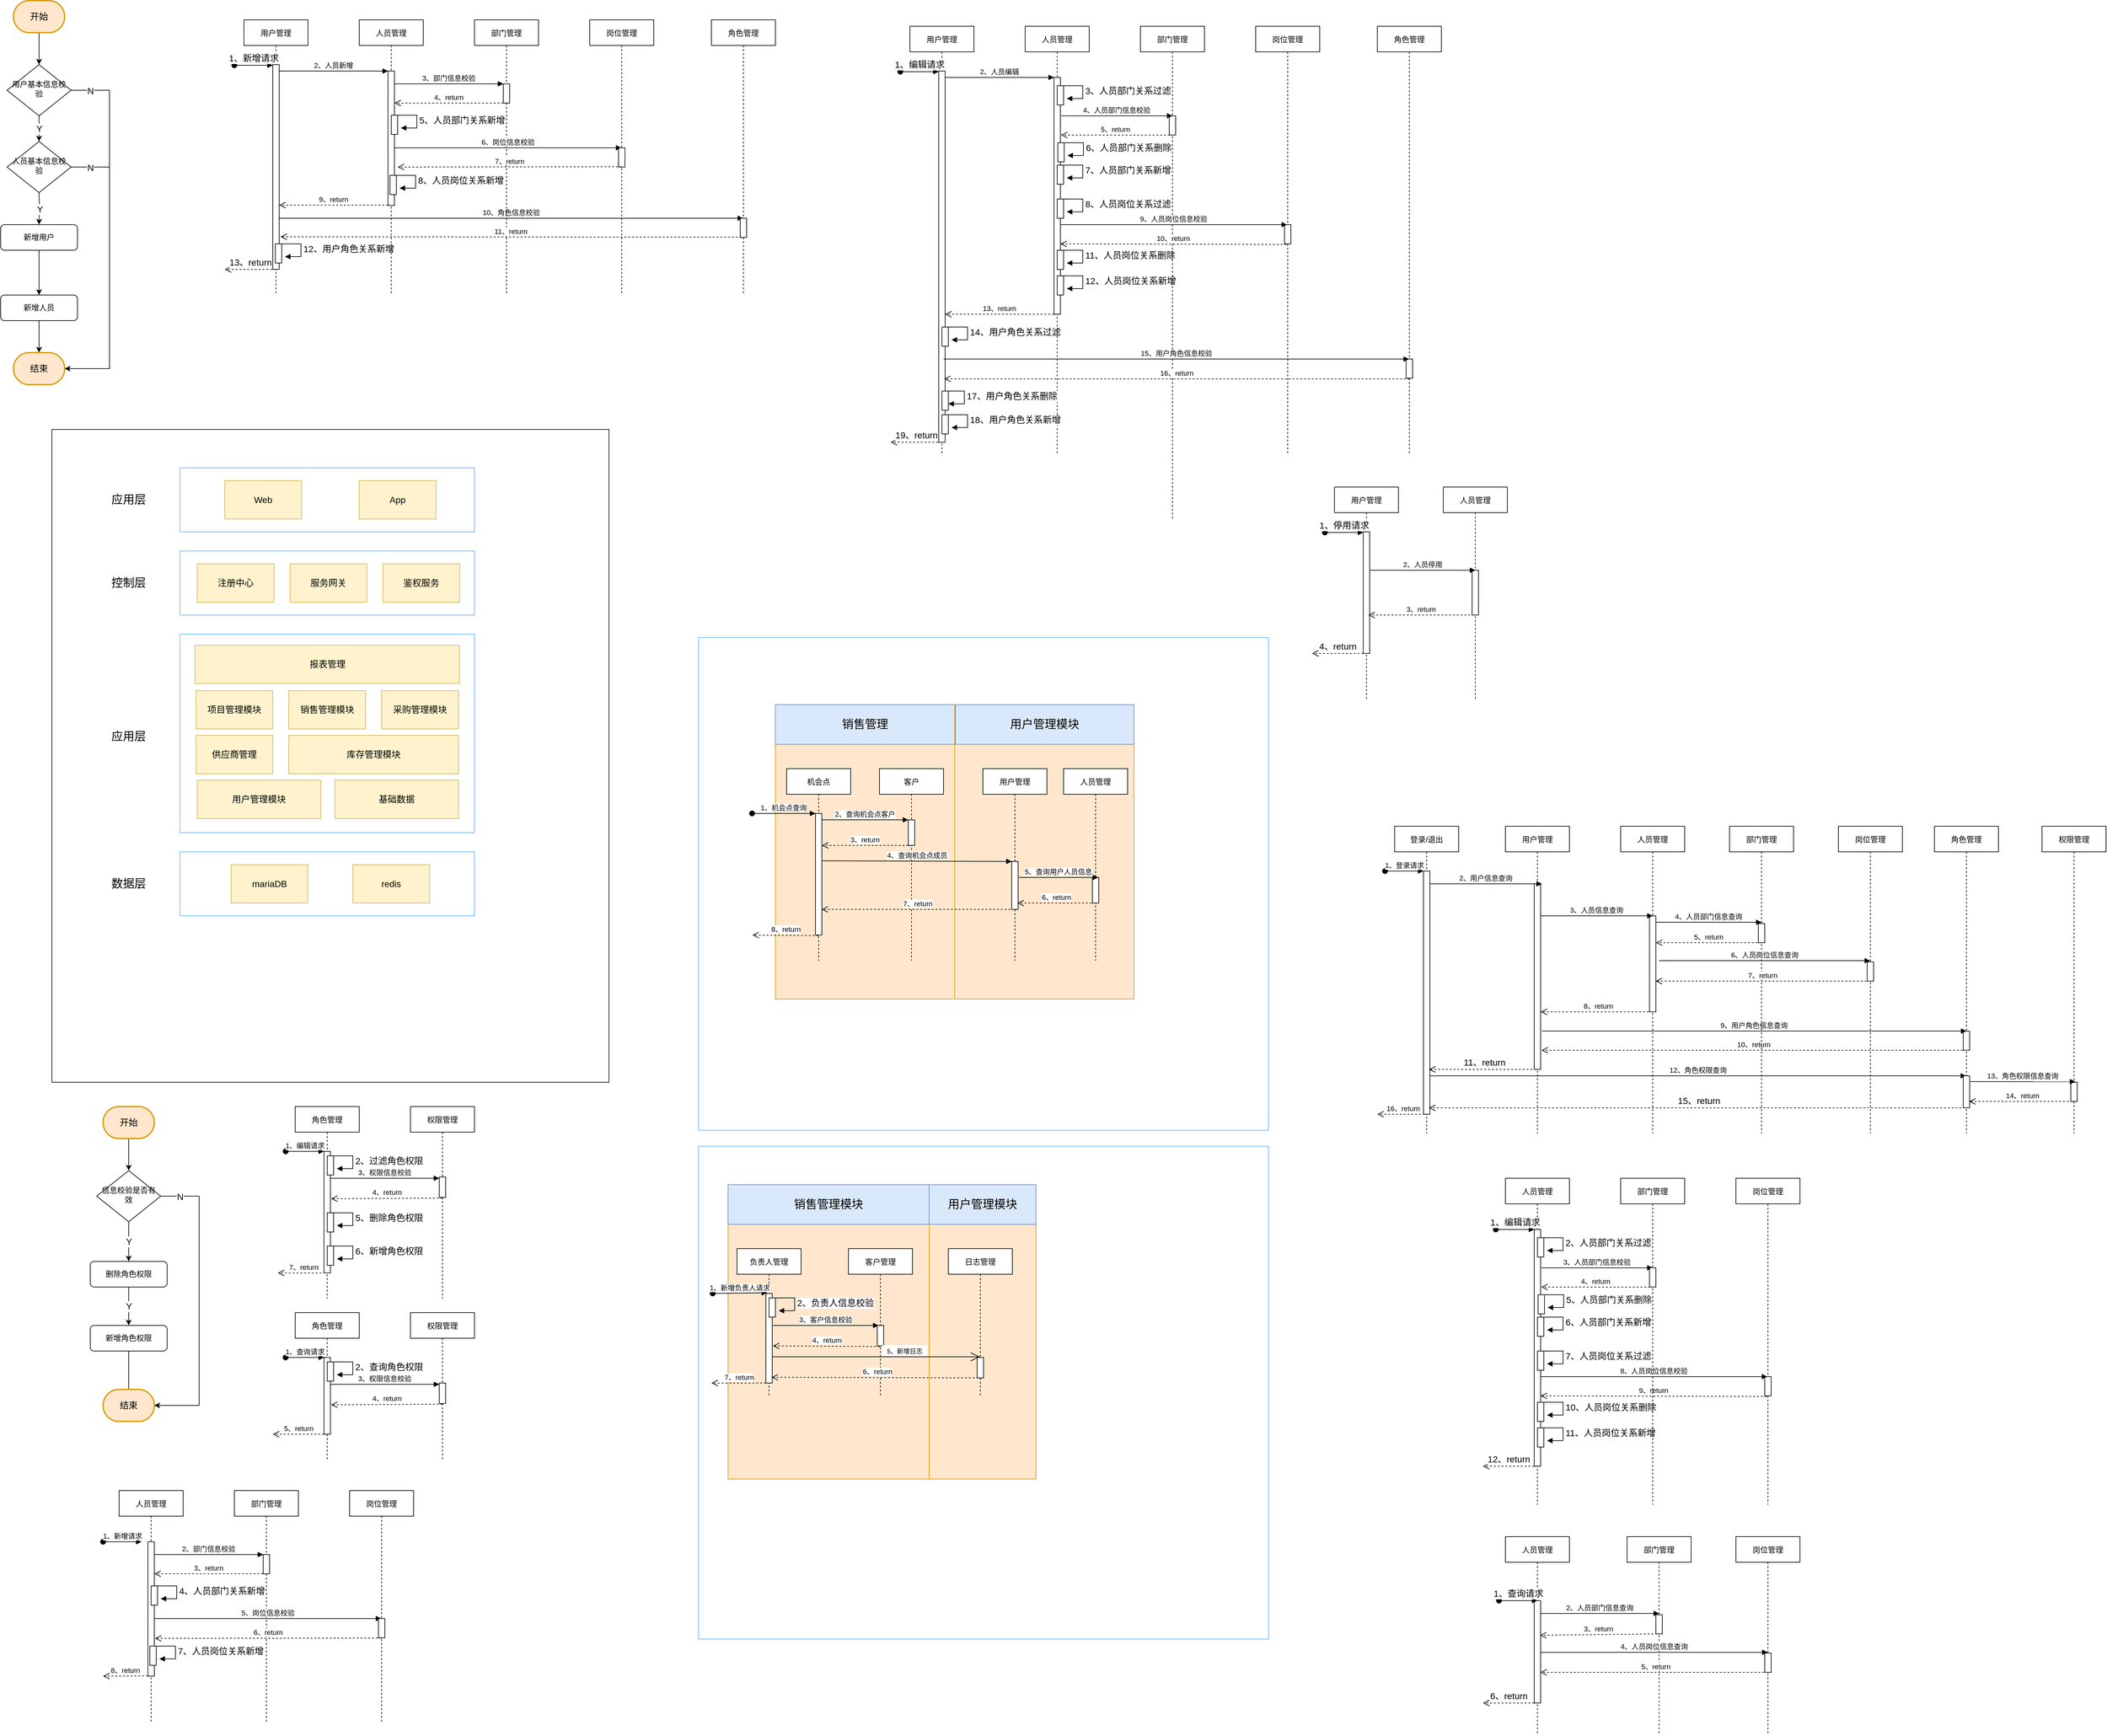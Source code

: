 <mxfile version="17.1.2" type="github">
  <diagram id="DxHJc_R2YyCujJNMF_Zv" name="Page-1">
    <mxGraphModel dx="1422" dy="754" grid="1" gridSize="10" guides="1" tooltips="1" connect="1" arrows="1" fold="1" page="1" pageScale="1" pageWidth="827" pageHeight="1169" math="0" shadow="0">
      <root>
        <mxCell id="0" />
        <mxCell id="1" parent="0" />
        <mxCell id="QqDQ2wGyLcQJu00NtUJg-209" value="" style="rounded=0;whiteSpace=wrap;html=1;fontSize=18;strokeColor=#66B2FF;" vertex="1" parent="1">
          <mxGeometry x="1110" y="1800" width="890" height="770" as="geometry" />
        </mxCell>
        <mxCell id="JhATvFRGc8RiKFNdU_sc-145" value="" style="rounded=0;whiteSpace=wrap;html=1;fontSize=18;strokeColor=#66B2FF;" parent="1" vertex="1">
          <mxGeometry x="1110" y="1005" width="890" height="770" as="geometry" />
        </mxCell>
        <mxCell id="JhATvFRGc8RiKFNdU_sc-17" value="Y" style="edgeStyle=orthogonalEdgeStyle;rounded=0;orthogonalLoop=1;jettySize=auto;html=1;fontSize=14;" parent="1" source="JhATvFRGc8RiKFNdU_sc-5" target="JhATvFRGc8RiKFNdU_sc-9" edge="1">
          <mxGeometry relative="1" as="geometry" />
        </mxCell>
        <mxCell id="JhATvFRGc8RiKFNdU_sc-31" value="N" style="edgeStyle=orthogonalEdgeStyle;rounded=0;orthogonalLoop=1;jettySize=auto;html=1;exitX=1;exitY=0.5;exitDx=0;exitDy=0;fontSize=14;endArrow=none;endFill=0;" parent="1" source="JhATvFRGc8RiKFNdU_sc-5" edge="1">
          <mxGeometry relative="1" as="geometry">
            <mxPoint x="190" y="150" as="targetPoint" />
          </mxGeometry>
        </mxCell>
        <mxCell id="JhATvFRGc8RiKFNdU_sc-5" value="用户基本信息校验" style="rhombus;whiteSpace=wrap;html=1;shadow=0;fontFamily=Helvetica;fontSize=12;align=center;strokeWidth=1;spacing=6;spacingTop=-4;" parent="1" vertex="1">
          <mxGeometry x="30" y="110" width="100" height="80" as="geometry" />
        </mxCell>
        <mxCell id="JhATvFRGc8RiKFNdU_sc-22" value="" style="edgeStyle=orthogonalEdgeStyle;rounded=0;orthogonalLoop=1;jettySize=auto;html=1;fontSize=14;" parent="1" source="JhATvFRGc8RiKFNdU_sc-6" target="JhATvFRGc8RiKFNdU_sc-12" edge="1">
          <mxGeometry relative="1" as="geometry" />
        </mxCell>
        <mxCell id="JhATvFRGc8RiKFNdU_sc-6" value="新增人员" style="rounded=1;whiteSpace=wrap;html=1;fontSize=12;glass=0;strokeWidth=1;shadow=0;" parent="1" vertex="1">
          <mxGeometry x="20" y="470" width="120" height="40" as="geometry" />
        </mxCell>
        <mxCell id="JhATvFRGc8RiKFNdU_sc-28" value="N" style="edgeStyle=orthogonalEdgeStyle;rounded=0;orthogonalLoop=1;jettySize=auto;html=1;exitX=1;exitY=0.5;exitDx=0;exitDy=0;fontSize=14;endArrow=none;endFill=0;" parent="1" source="JhATvFRGc8RiKFNdU_sc-9" edge="1">
          <mxGeometry relative="1" as="geometry">
            <mxPoint x="190" y="270" as="targetPoint" />
          </mxGeometry>
        </mxCell>
        <mxCell id="JhATvFRGc8RiKFNdU_sc-9" value="人员基本信息校验" style="rhombus;whiteSpace=wrap;html=1;shadow=0;fontFamily=Helvetica;fontSize=12;align=center;strokeWidth=1;spacing=6;spacingTop=-4;" parent="1" vertex="1">
          <mxGeometry x="30" y="230" width="100" height="80" as="geometry" />
        </mxCell>
        <mxCell id="JhATvFRGc8RiKFNdU_sc-21" value="" style="edgeStyle=orthogonalEdgeStyle;rounded=0;orthogonalLoop=1;jettySize=auto;html=1;fontSize=14;" parent="1" source="JhATvFRGc8RiKFNdU_sc-11" target="JhATvFRGc8RiKFNdU_sc-6" edge="1">
          <mxGeometry relative="1" as="geometry" />
        </mxCell>
        <mxCell id="JhATvFRGc8RiKFNdU_sc-11" value="新增用户" style="rounded=1;whiteSpace=wrap;html=1;fontSize=12;glass=0;strokeWidth=1;shadow=0;" parent="1" vertex="1">
          <mxGeometry x="20" y="360" width="120" height="40" as="geometry" />
        </mxCell>
        <mxCell id="JhATvFRGc8RiKFNdU_sc-12" value="&lt;font style=&quot;font-size: 14px&quot;&gt;结束&lt;/font&gt;" style="strokeWidth=2;html=1;shape=mxgraph.flowchart.terminator;whiteSpace=wrap;fillColor=#ffe6cc;strokeColor=#d79b00;" parent="1" vertex="1">
          <mxGeometry x="40" y="560" width="80" height="50" as="geometry" />
        </mxCell>
        <mxCell id="JhATvFRGc8RiKFNdU_sc-16" value="" style="edgeStyle=orthogonalEdgeStyle;rounded=0;orthogonalLoop=1;jettySize=auto;html=1;fontSize=14;" parent="1" source="JhATvFRGc8RiKFNdU_sc-13" target="JhATvFRGc8RiKFNdU_sc-5" edge="1">
          <mxGeometry relative="1" as="geometry" />
        </mxCell>
        <mxCell id="JhATvFRGc8RiKFNdU_sc-13" value="&lt;font style=&quot;font-size: 14px&quot;&gt;开始&lt;/font&gt;" style="strokeWidth=2;html=1;shape=mxgraph.flowchart.terminator;whiteSpace=wrap;fillColor=#ffe6cc;strokeColor=#d79b00;" parent="1" vertex="1">
          <mxGeometry x="40" y="10" width="80" height="50" as="geometry" />
        </mxCell>
        <mxCell id="JhATvFRGc8RiKFNdU_sc-20" value="Y" style="edgeStyle=orthogonalEdgeStyle;rounded=0;orthogonalLoop=1;jettySize=auto;html=1;fontSize=14;" parent="1" target="JhATvFRGc8RiKFNdU_sc-11" edge="1">
          <mxGeometry relative="1" as="geometry">
            <mxPoint x="80" y="310" as="sourcePoint" />
          </mxGeometry>
        </mxCell>
        <mxCell id="JhATvFRGc8RiKFNdU_sc-32" value="" style="endArrow=classic;html=1;rounded=0;fontSize=14;entryX=1;entryY=0.5;entryDx=0;entryDy=0;entryPerimeter=0;edgeStyle=elbowEdgeStyle;" parent="1" target="JhATvFRGc8RiKFNdU_sc-12" edge="1">
          <mxGeometry width="50" height="50" relative="1" as="geometry">
            <mxPoint x="190" y="150" as="sourcePoint" />
            <mxPoint x="190" y="830" as="targetPoint" />
            <Array as="points">
              <mxPoint x="190" y="500" />
            </Array>
          </mxGeometry>
        </mxCell>
        <mxCell id="JhATvFRGc8RiKFNdU_sc-33" value="用户管理" style="shape=umlLifeline;perimeter=lifelinePerimeter;container=1;collapsible=0;recursiveResize=0;rounded=0;shadow=0;strokeWidth=1;" parent="1" vertex="1">
          <mxGeometry x="400" y="40" width="100" height="430" as="geometry" />
        </mxCell>
        <mxCell id="JhATvFRGc8RiKFNdU_sc-34" value="" style="points=[];perimeter=orthogonalPerimeter;rounded=0;shadow=0;strokeWidth=1;" parent="JhATvFRGc8RiKFNdU_sc-33" vertex="1">
          <mxGeometry x="45" y="70" width="10" height="320" as="geometry" />
        </mxCell>
        <mxCell id="JhATvFRGc8RiKFNdU_sc-61" value="" style="points=[];perimeter=orthogonalPerimeter;rounded=0;shadow=0;strokeWidth=1;" parent="JhATvFRGc8RiKFNdU_sc-33" vertex="1">
          <mxGeometry x="49" y="350" width="10" height="30" as="geometry" />
        </mxCell>
        <mxCell id="JhATvFRGc8RiKFNdU_sc-62" value="12、用户角色关系新增" style="edgeStyle=orthogonalEdgeStyle;html=1;align=left;spacingLeft=2;endArrow=block;rounded=0;entryX=1;entryY=0;fontSize=14;" parent="JhATvFRGc8RiKFNdU_sc-33" edge="1">
          <mxGeometry relative="1" as="geometry">
            <mxPoint x="59" y="350" as="sourcePoint" />
            <Array as="points">
              <mxPoint x="89" y="350" />
            </Array>
            <mxPoint x="64" y="370" as="targetPoint" />
          </mxGeometry>
        </mxCell>
        <mxCell id="JhATvFRGc8RiKFNdU_sc-37" value="人员管理" style="shape=umlLifeline;perimeter=lifelinePerimeter;container=1;collapsible=0;recursiveResize=0;rounded=0;shadow=0;strokeWidth=1;" parent="1" vertex="1">
          <mxGeometry x="580" y="40" width="100" height="430" as="geometry" />
        </mxCell>
        <mxCell id="JhATvFRGc8RiKFNdU_sc-38" value="" style="points=[];perimeter=orthogonalPerimeter;rounded=0;shadow=0;strokeWidth=1;" parent="JhATvFRGc8RiKFNdU_sc-37" vertex="1">
          <mxGeometry x="45" y="80" width="10" height="210" as="geometry" />
        </mxCell>
        <mxCell id="JhATvFRGc8RiKFNdU_sc-52" value="" style="points=[];perimeter=orthogonalPerimeter;rounded=0;shadow=0;strokeWidth=1;" parent="JhATvFRGc8RiKFNdU_sc-37" vertex="1">
          <mxGeometry x="50" y="149" width="10" height="30" as="geometry" />
        </mxCell>
        <mxCell id="JhATvFRGc8RiKFNdU_sc-54" value="5、人员部门关系新增" style="edgeStyle=orthogonalEdgeStyle;html=1;align=left;spacingLeft=2;endArrow=block;rounded=0;entryX=1;entryY=0;fontSize=14;" parent="JhATvFRGc8RiKFNdU_sc-37" edge="1">
          <mxGeometry relative="1" as="geometry">
            <mxPoint x="60" y="149" as="sourcePoint" />
            <Array as="points">
              <mxPoint x="90" y="149" />
            </Array>
            <mxPoint x="65" y="169" as="targetPoint" />
          </mxGeometry>
        </mxCell>
        <mxCell id="JhATvFRGc8RiKFNdU_sc-59" value="10、角色信息校验" style="verticalAlign=bottom;endArrow=block;shadow=0;strokeWidth=1;rounded=0;" parent="JhATvFRGc8RiKFNdU_sc-37" target="JhATvFRGc8RiKFNdU_sc-48" edge="1">
          <mxGeometry relative="1" as="geometry">
            <mxPoint x="-125" y="310.0" as="sourcePoint" />
            <mxPoint x="45" y="310.0" as="targetPoint" />
          </mxGeometry>
        </mxCell>
        <mxCell id="JhATvFRGc8RiKFNdU_sc-39" value="9、return" style="verticalAlign=bottom;endArrow=open;dashed=1;endSize=8;exitX=0;exitY=0.95;shadow=0;strokeWidth=1;rounded=0;" parent="1" edge="1">
          <mxGeometry relative="1" as="geometry">
            <mxPoint x="455" y="329.5" as="targetPoint" />
            <mxPoint x="625" y="329.5" as="sourcePoint" />
          </mxGeometry>
        </mxCell>
        <mxCell id="JhATvFRGc8RiKFNdU_sc-40" value="2、人员新增" style="verticalAlign=bottom;endArrow=block;entryX=0;entryY=0;shadow=0;strokeWidth=1;rounded=0;" parent="1" source="JhATvFRGc8RiKFNdU_sc-34" target="JhATvFRGc8RiKFNdU_sc-38" edge="1">
          <mxGeometry relative="1" as="geometry">
            <mxPoint x="555" y="120" as="sourcePoint" />
          </mxGeometry>
        </mxCell>
        <mxCell id="JhATvFRGc8RiKFNdU_sc-43" value="1、新增请求" style="html=1;verticalAlign=bottom;startArrow=oval;startFill=1;endArrow=block;startSize=8;rounded=0;fontSize=14;" parent="1" edge="1">
          <mxGeometry width="60" relative="1" as="geometry">
            <mxPoint x="385" y="111" as="sourcePoint" />
            <mxPoint x="445" y="111" as="targetPoint" />
          </mxGeometry>
        </mxCell>
        <mxCell id="JhATvFRGc8RiKFNdU_sc-44" value="部门管理" style="shape=umlLifeline;perimeter=lifelinePerimeter;container=1;collapsible=0;recursiveResize=0;rounded=0;shadow=0;strokeWidth=1;" parent="1" vertex="1">
          <mxGeometry x="760" y="40" width="100" height="430" as="geometry" />
        </mxCell>
        <mxCell id="JhATvFRGc8RiKFNdU_sc-45" value="" style="points=[];perimeter=orthogonalPerimeter;rounded=0;shadow=0;strokeWidth=1;" parent="JhATvFRGc8RiKFNdU_sc-44" vertex="1">
          <mxGeometry x="45" y="100" width="10" height="30" as="geometry" />
        </mxCell>
        <mxCell id="JhATvFRGc8RiKFNdU_sc-50" value="3、部门信息校验" style="verticalAlign=bottom;endArrow=block;entryX=0;entryY=0;shadow=0;strokeWidth=1;rounded=0;" parent="JhATvFRGc8RiKFNdU_sc-44" edge="1">
          <mxGeometry relative="1" as="geometry">
            <mxPoint x="-125" y="100.0" as="sourcePoint" />
            <mxPoint x="45" y="100.0" as="targetPoint" />
          </mxGeometry>
        </mxCell>
        <mxCell id="JhATvFRGc8RiKFNdU_sc-55" value="6、岗位信息校验" style="verticalAlign=bottom;endArrow=block;shadow=0;strokeWidth=1;rounded=0;" parent="JhATvFRGc8RiKFNdU_sc-44" target="JhATvFRGc8RiKFNdU_sc-46" edge="1">
          <mxGeometry relative="1" as="geometry">
            <mxPoint x="-125" y="200.0" as="sourcePoint" />
            <mxPoint x="45" y="200.0" as="targetPoint" />
          </mxGeometry>
        </mxCell>
        <mxCell id="JhATvFRGc8RiKFNdU_sc-46" value="岗位管理" style="shape=umlLifeline;perimeter=lifelinePerimeter;container=1;collapsible=0;recursiveResize=0;rounded=0;shadow=0;strokeWidth=1;" parent="1" vertex="1">
          <mxGeometry x="940" y="40" width="100" height="430" as="geometry" />
        </mxCell>
        <mxCell id="JhATvFRGc8RiKFNdU_sc-47" value="" style="points=[];perimeter=orthogonalPerimeter;rounded=0;shadow=0;strokeWidth=1;" parent="JhATvFRGc8RiKFNdU_sc-46" vertex="1">
          <mxGeometry x="45" y="200" width="10" height="30" as="geometry" />
        </mxCell>
        <mxCell id="JhATvFRGc8RiKFNdU_sc-48" value="角色管理" style="shape=umlLifeline;perimeter=lifelinePerimeter;container=1;collapsible=0;recursiveResize=0;rounded=0;shadow=0;strokeWidth=1;" parent="1" vertex="1">
          <mxGeometry x="1130" y="40" width="100" height="430" as="geometry" />
        </mxCell>
        <mxCell id="JhATvFRGc8RiKFNdU_sc-49" value="" style="points=[];perimeter=orthogonalPerimeter;rounded=0;shadow=0;strokeWidth=1;" parent="JhATvFRGc8RiKFNdU_sc-48" vertex="1">
          <mxGeometry x="45" y="310" width="10" height="30" as="geometry" />
        </mxCell>
        <mxCell id="JhATvFRGc8RiKFNdU_sc-51" value="4、return" style="verticalAlign=bottom;endArrow=open;dashed=1;endSize=8;exitX=0;exitY=0.95;shadow=0;strokeWidth=1;rounded=0;" parent="1" edge="1">
          <mxGeometry relative="1" as="geometry">
            <mxPoint x="635" y="170.0" as="targetPoint" />
            <mxPoint x="805" y="170.0" as="sourcePoint" />
          </mxGeometry>
        </mxCell>
        <mxCell id="JhATvFRGc8RiKFNdU_sc-56" value="7、return" style="verticalAlign=bottom;endArrow=open;dashed=1;endSize=8;exitX=0;exitY=0.95;shadow=0;strokeWidth=1;rounded=0;" parent="1" edge="1">
          <mxGeometry relative="1" as="geometry">
            <mxPoint x="640" y="270" as="targetPoint" />
            <mxPoint x="990" y="269.5" as="sourcePoint" />
          </mxGeometry>
        </mxCell>
        <mxCell id="JhATvFRGc8RiKFNdU_sc-57" value="" style="points=[];perimeter=orthogonalPerimeter;rounded=0;shadow=0;strokeWidth=1;" parent="1" vertex="1">
          <mxGeometry x="628" y="283" width="10" height="30" as="geometry" />
        </mxCell>
        <mxCell id="JhATvFRGc8RiKFNdU_sc-58" value="8、人员岗位关系新增" style="edgeStyle=orthogonalEdgeStyle;html=1;align=left;spacingLeft=2;endArrow=block;rounded=0;entryX=1;entryY=0;fontSize=14;" parent="1" edge="1">
          <mxGeometry relative="1" as="geometry">
            <mxPoint x="638" y="283" as="sourcePoint" />
            <Array as="points">
              <mxPoint x="668" y="283" />
            </Array>
            <mxPoint x="643" y="303" as="targetPoint" />
          </mxGeometry>
        </mxCell>
        <mxCell id="JhATvFRGc8RiKFNdU_sc-60" value="11、return" style="verticalAlign=bottom;endArrow=open;dashed=1;endSize=8;exitX=0;exitY=0.95;shadow=0;strokeWidth=1;rounded=0;" parent="1" edge="1">
          <mxGeometry relative="1" as="geometry">
            <mxPoint x="457" y="379" as="targetPoint" />
            <mxPoint x="1177" y="379.5" as="sourcePoint" />
          </mxGeometry>
        </mxCell>
        <mxCell id="JhATvFRGc8RiKFNdU_sc-63" value="13、return" style="html=1;verticalAlign=bottom;endArrow=open;dashed=1;endSize=8;rounded=0;fontSize=14;" parent="1" edge="1">
          <mxGeometry relative="1" as="geometry">
            <mxPoint x="450" y="430" as="sourcePoint" />
            <mxPoint x="370" y="430" as="targetPoint" />
          </mxGeometry>
        </mxCell>
        <mxCell id="JhATvFRGc8RiKFNdU_sc-64" value="" style="rounded=0;whiteSpace=wrap;html=1;fontSize=14;" parent="1" vertex="1">
          <mxGeometry x="100" y="680" width="870" height="1020" as="geometry" />
        </mxCell>
        <mxCell id="JhATvFRGc8RiKFNdU_sc-65" value="" style="rounded=0;whiteSpace=wrap;html=1;fontSize=14;strokeColor=#66B2FF;" parent="1" vertex="1">
          <mxGeometry x="300" y="740" width="460" height="100" as="geometry" />
        </mxCell>
        <mxCell id="JhATvFRGc8RiKFNdU_sc-66" value="&lt;font style=&quot;font-size: 18px&quot;&gt;应用层&lt;/font&gt;" style="rounded=0;whiteSpace=wrap;html=1;fontSize=14;strokeColor=none;" parent="1" vertex="1">
          <mxGeometry x="160" y="760" width="120" height="60" as="geometry" />
        </mxCell>
        <mxCell id="JhATvFRGc8RiKFNdU_sc-67" value="Web" style="rounded=0;whiteSpace=wrap;html=1;fontSize=14;strokeColor=#d6b656;fillColor=#fff2cc;" parent="1" vertex="1">
          <mxGeometry x="370" y="760" width="120" height="60" as="geometry" />
        </mxCell>
        <mxCell id="JhATvFRGc8RiKFNdU_sc-68" value="App" style="rounded=0;whiteSpace=wrap;html=1;fontSize=14;strokeColor=#d6b656;fillColor=#fff2cc;" parent="1" vertex="1">
          <mxGeometry x="580" y="760" width="120" height="60" as="geometry" />
        </mxCell>
        <mxCell id="JhATvFRGc8RiKFNdU_sc-69" value="" style="rounded=0;whiteSpace=wrap;html=1;fontSize=14;strokeColor=#66B2FF;" parent="1" vertex="1">
          <mxGeometry x="300" y="870" width="460" height="100" as="geometry" />
        </mxCell>
        <mxCell id="JhATvFRGc8RiKFNdU_sc-70" value="&lt;font style=&quot;font-size: 18px&quot;&gt;控制层&lt;/font&gt;" style="rounded=0;whiteSpace=wrap;html=1;fontSize=14;strokeColor=none;" parent="1" vertex="1">
          <mxGeometry x="160" y="890" width="120" height="60" as="geometry" />
        </mxCell>
        <mxCell id="JhATvFRGc8RiKFNdU_sc-71" value="注册中心" style="rounded=0;whiteSpace=wrap;html=1;fontSize=14;strokeColor=#d6b656;fillColor=#fff2cc;" parent="1" vertex="1">
          <mxGeometry x="327" y="890" width="120" height="60" as="geometry" />
        </mxCell>
        <mxCell id="JhATvFRGc8RiKFNdU_sc-72" value="服务网关" style="rounded=0;whiteSpace=wrap;html=1;fontSize=14;strokeColor=#d6b656;fillColor=#fff2cc;" parent="1" vertex="1">
          <mxGeometry x="472" y="890" width="120" height="60" as="geometry" />
        </mxCell>
        <mxCell id="JhATvFRGc8RiKFNdU_sc-73" value="鉴权服务" style="rounded=0;whiteSpace=wrap;html=1;fontSize=14;strokeColor=#d6b656;fillColor=#fff2cc;" parent="1" vertex="1">
          <mxGeometry x="617" y="890" width="120" height="60" as="geometry" />
        </mxCell>
        <mxCell id="JhATvFRGc8RiKFNdU_sc-74" value="" style="rounded=0;whiteSpace=wrap;html=1;fontSize=14;strokeColor=#66B2FF;" parent="1" vertex="1">
          <mxGeometry x="300" y="1000" width="460" height="310" as="geometry" />
        </mxCell>
        <mxCell id="JhATvFRGc8RiKFNdU_sc-75" value="&lt;font style=&quot;font-size: 18px&quot;&gt;应用层&lt;/font&gt;" style="rounded=0;whiteSpace=wrap;html=1;fontSize=14;strokeColor=none;" parent="1" vertex="1">
          <mxGeometry x="160" y="1130" width="120" height="60" as="geometry" />
        </mxCell>
        <mxCell id="JhATvFRGc8RiKFNdU_sc-76" value="项目管理模块" style="rounded=0;whiteSpace=wrap;html=1;fontSize=14;strokeColor=#d6b656;fillColor=#fff2cc;" parent="1" vertex="1">
          <mxGeometry x="325" y="1088" width="120" height="60" as="geometry" />
        </mxCell>
        <mxCell id="JhATvFRGc8RiKFNdU_sc-77" value="销售管理模块" style="rounded=0;whiteSpace=wrap;html=1;fontSize=14;strokeColor=#d6b656;fillColor=#fff2cc;" parent="1" vertex="1">
          <mxGeometry x="470" y="1088" width="120" height="60" as="geometry" />
        </mxCell>
        <mxCell id="JhATvFRGc8RiKFNdU_sc-78" value="采购管理模块" style="rounded=0;whiteSpace=wrap;html=1;fontSize=14;strokeColor=#d6b656;fillColor=#fff2cc;" parent="1" vertex="1">
          <mxGeometry x="615" y="1088" width="120" height="60" as="geometry" />
        </mxCell>
        <mxCell id="JhATvFRGc8RiKFNdU_sc-79" value="用户管理模块" style="rounded=0;whiteSpace=wrap;html=1;fontSize=14;strokeColor=#d6b656;fillColor=#fff2cc;" parent="1" vertex="1">
          <mxGeometry x="327" y="1228" width="193" height="60" as="geometry" />
        </mxCell>
        <mxCell id="JhATvFRGc8RiKFNdU_sc-80" value="基础数据" style="rounded=0;whiteSpace=wrap;html=1;fontSize=14;strokeColor=#d6b656;fillColor=#fff2cc;" parent="1" vertex="1">
          <mxGeometry x="542" y="1228" width="193" height="60" as="geometry" />
        </mxCell>
        <mxCell id="JhATvFRGc8RiKFNdU_sc-81" value="供应商管理" style="rounded=0;whiteSpace=wrap;html=1;fontSize=14;strokeColor=#d6b656;fillColor=#fff2cc;" parent="1" vertex="1">
          <mxGeometry x="325" y="1158" width="120" height="60" as="geometry" />
        </mxCell>
        <mxCell id="JhATvFRGc8RiKFNdU_sc-82" value="库存管理模块" style="rounded=0;whiteSpace=wrap;html=1;fontSize=14;strokeColor=#d6b656;fillColor=#fff2cc;" parent="1" vertex="1">
          <mxGeometry x="470" y="1158" width="265" height="60" as="geometry" />
        </mxCell>
        <mxCell id="JhATvFRGc8RiKFNdU_sc-83" value="报表管理" style="rounded=0;whiteSpace=wrap;html=1;fontSize=14;strokeColor=#d6b656;fillColor=#fff2cc;" parent="1" vertex="1">
          <mxGeometry x="323.5" y="1017" width="413" height="60" as="geometry" />
        </mxCell>
        <mxCell id="JhATvFRGc8RiKFNdU_sc-84" value="" style="rounded=0;whiteSpace=wrap;html=1;fontSize=14;strokeColor=#66B2FF;" parent="1" vertex="1">
          <mxGeometry x="300" y="1340" width="460" height="100" as="geometry" />
        </mxCell>
        <mxCell id="JhATvFRGc8RiKFNdU_sc-85" value="&lt;font style=&quot;font-size: 18px&quot;&gt;数据层&lt;/font&gt;" style="rounded=0;whiteSpace=wrap;html=1;fontSize=14;strokeColor=none;" parent="1" vertex="1">
          <mxGeometry x="160" y="1360" width="120" height="60" as="geometry" />
        </mxCell>
        <mxCell id="JhATvFRGc8RiKFNdU_sc-86" value="mariaDB" style="rounded=0;whiteSpace=wrap;html=1;fontSize=14;strokeColor=#d6b656;fillColor=#fff2cc;" parent="1" vertex="1">
          <mxGeometry x="380" y="1360" width="120" height="60" as="geometry" />
        </mxCell>
        <mxCell id="JhATvFRGc8RiKFNdU_sc-87" value="redis" style="rounded=0;whiteSpace=wrap;html=1;fontSize=14;strokeColor=#d6b656;fillColor=#fff2cc;" parent="1" vertex="1">
          <mxGeometry x="570" y="1360" width="120" height="60" as="geometry" />
        </mxCell>
        <mxCell id="JhATvFRGc8RiKFNdU_sc-89" value="用户管理" style="shape=umlLifeline;perimeter=lifelinePerimeter;container=1;collapsible=0;recursiveResize=0;rounded=0;shadow=0;strokeWidth=1;" parent="1" vertex="1">
          <mxGeometry x="1440" y="50" width="100" height="670" as="geometry" />
        </mxCell>
        <mxCell id="JhATvFRGc8RiKFNdU_sc-90" value="" style="points=[];perimeter=orthogonalPerimeter;rounded=0;shadow=0;strokeWidth=1;" parent="JhATvFRGc8RiKFNdU_sc-89" vertex="1">
          <mxGeometry x="45" y="70" width="10" height="580" as="geometry" />
        </mxCell>
        <mxCell id="JhATvFRGc8RiKFNdU_sc-91" value="" style="points=[];perimeter=orthogonalPerimeter;rounded=0;shadow=0;strokeWidth=1;" parent="JhATvFRGc8RiKFNdU_sc-89" vertex="1">
          <mxGeometry x="50" y="470" width="10" height="30" as="geometry" />
        </mxCell>
        <mxCell id="JhATvFRGc8RiKFNdU_sc-92" value="14、用户角色关系过滤" style="edgeStyle=orthogonalEdgeStyle;html=1;align=left;spacingLeft=2;endArrow=block;rounded=0;entryX=1;entryY=0;fontSize=14;" parent="JhATvFRGc8RiKFNdU_sc-89" edge="1">
          <mxGeometry relative="1" as="geometry">
            <mxPoint x="60" y="470" as="sourcePoint" />
            <Array as="points">
              <mxPoint x="90" y="470" />
            </Array>
            <mxPoint x="65" y="490" as="targetPoint" />
          </mxGeometry>
        </mxCell>
        <mxCell id="JhATvFRGc8RiKFNdU_sc-132" value="" style="points=[];perimeter=orthogonalPerimeter;rounded=0;shadow=0;strokeWidth=1;" parent="JhATvFRGc8RiKFNdU_sc-89" vertex="1">
          <mxGeometry x="50" y="570" width="10" height="30" as="geometry" />
        </mxCell>
        <mxCell id="JhATvFRGc8RiKFNdU_sc-93" value="人员管理" style="shape=umlLifeline;perimeter=lifelinePerimeter;container=1;collapsible=0;recursiveResize=0;rounded=0;shadow=0;strokeWidth=1;" parent="1" vertex="1">
          <mxGeometry x="1620" y="50" width="100" height="670" as="geometry" />
        </mxCell>
        <mxCell id="JhATvFRGc8RiKFNdU_sc-94" value="" style="points=[];perimeter=orthogonalPerimeter;rounded=0;shadow=0;strokeWidth=1;" parent="JhATvFRGc8RiKFNdU_sc-93" vertex="1">
          <mxGeometry x="45" y="80" width="10" height="370" as="geometry" />
        </mxCell>
        <mxCell id="JhATvFRGc8RiKFNdU_sc-95" value="" style="points=[];perimeter=orthogonalPerimeter;rounded=0;shadow=0;strokeWidth=1;" parent="JhATvFRGc8RiKFNdU_sc-93" vertex="1">
          <mxGeometry x="50" y="93" width="10" height="30" as="geometry" />
        </mxCell>
        <mxCell id="JhATvFRGc8RiKFNdU_sc-96" value="3、人员部门关系过滤" style="edgeStyle=orthogonalEdgeStyle;html=1;align=left;spacingLeft=2;endArrow=block;rounded=0;entryX=1;entryY=0;fontSize=14;" parent="JhATvFRGc8RiKFNdU_sc-93" edge="1">
          <mxGeometry relative="1" as="geometry">
            <mxPoint x="60" y="93" as="sourcePoint" />
            <Array as="points">
              <mxPoint x="90" y="93" />
            </Array>
            <mxPoint x="65" y="113" as="targetPoint" />
          </mxGeometry>
        </mxCell>
        <mxCell id="JhATvFRGc8RiKFNdU_sc-122" value="" style="points=[];perimeter=orthogonalPerimeter;rounded=0;shadow=0;strokeWidth=1;" parent="JhATvFRGc8RiKFNdU_sc-93" vertex="1">
          <mxGeometry x="50" y="270" width="10" height="30" as="geometry" />
        </mxCell>
        <mxCell id="JhATvFRGc8RiKFNdU_sc-123" value="8、人员岗位关系过滤" style="edgeStyle=orthogonalEdgeStyle;html=1;align=left;spacingLeft=2;endArrow=block;rounded=0;entryX=1;entryY=0;fontSize=14;" parent="JhATvFRGc8RiKFNdU_sc-93" edge="1">
          <mxGeometry relative="1" as="geometry">
            <mxPoint x="60" y="270" as="sourcePoint" />
            <Array as="points">
              <mxPoint x="90" y="270" />
            </Array>
            <mxPoint x="65" y="290" as="targetPoint" />
          </mxGeometry>
        </mxCell>
        <mxCell id="JhATvFRGc8RiKFNdU_sc-126" value="" style="points=[];perimeter=orthogonalPerimeter;rounded=0;shadow=0;strokeWidth=1;" parent="JhATvFRGc8RiKFNdU_sc-93" vertex="1">
          <mxGeometry x="50" y="350" width="10" height="30" as="geometry" />
        </mxCell>
        <mxCell id="JhATvFRGc8RiKFNdU_sc-127" value="11、人员岗位关系删除" style="edgeStyle=orthogonalEdgeStyle;html=1;align=left;spacingLeft=2;endArrow=block;rounded=0;entryX=1;entryY=0;fontSize=14;" parent="JhATvFRGc8RiKFNdU_sc-93" edge="1">
          <mxGeometry relative="1" as="geometry">
            <mxPoint x="60" y="350" as="sourcePoint" />
            <Array as="points">
              <mxPoint x="90" y="350" />
            </Array>
            <mxPoint x="65" y="370" as="targetPoint" />
          </mxGeometry>
        </mxCell>
        <mxCell id="JhATvFRGc8RiKFNdU_sc-128" value="" style="points=[];perimeter=orthogonalPerimeter;rounded=0;shadow=0;strokeWidth=1;" parent="JhATvFRGc8RiKFNdU_sc-93" vertex="1">
          <mxGeometry x="50" y="390" width="10" height="30" as="geometry" />
        </mxCell>
        <mxCell id="JhATvFRGc8RiKFNdU_sc-129" value="12、人员岗位关系新增" style="edgeStyle=orthogonalEdgeStyle;html=1;align=left;spacingLeft=2;endArrow=block;rounded=0;entryX=1;entryY=0;fontSize=14;" parent="JhATvFRGc8RiKFNdU_sc-93" edge="1">
          <mxGeometry relative="1" as="geometry">
            <mxPoint x="60" y="390" as="sourcePoint" />
            <Array as="points">
              <mxPoint x="90" y="390" />
            </Array>
            <mxPoint x="65" y="410" as="targetPoint" />
          </mxGeometry>
        </mxCell>
        <mxCell id="JhATvFRGc8RiKFNdU_sc-98" value="13、return" style="verticalAlign=bottom;endArrow=open;dashed=1;endSize=8;exitX=0;exitY=0.95;shadow=0;strokeWidth=1;rounded=0;" parent="1" edge="1">
          <mxGeometry relative="1" as="geometry">
            <mxPoint x="1495" y="500.0" as="targetPoint" />
            <mxPoint x="1665" y="500.0" as="sourcePoint" />
          </mxGeometry>
        </mxCell>
        <mxCell id="JhATvFRGc8RiKFNdU_sc-99" value="2、人员编辑" style="verticalAlign=bottom;endArrow=block;entryX=0;entryY=0;shadow=0;strokeWidth=1;rounded=0;" parent="1" source="JhATvFRGc8RiKFNdU_sc-90" target="JhATvFRGc8RiKFNdU_sc-94" edge="1">
          <mxGeometry relative="1" as="geometry">
            <mxPoint x="1595" y="130" as="sourcePoint" />
          </mxGeometry>
        </mxCell>
        <mxCell id="JhATvFRGc8RiKFNdU_sc-100" value="1、编辑请求" style="html=1;verticalAlign=bottom;startArrow=oval;startFill=1;endArrow=block;startSize=8;rounded=0;fontSize=14;" parent="1" edge="1">
          <mxGeometry width="60" relative="1" as="geometry">
            <mxPoint x="1425" y="121" as="sourcePoint" />
            <mxPoint x="1485" y="121" as="targetPoint" />
          </mxGeometry>
        </mxCell>
        <mxCell id="JhATvFRGc8RiKFNdU_sc-101" value="部门管理" style="shape=umlLifeline;perimeter=lifelinePerimeter;container=1;collapsible=0;recursiveResize=0;rounded=0;shadow=0;strokeWidth=1;" parent="1" vertex="1">
          <mxGeometry x="1800" y="50" width="100" height="772" as="geometry" />
        </mxCell>
        <mxCell id="JhATvFRGc8RiKFNdU_sc-102" value="" style="points=[];perimeter=orthogonalPerimeter;rounded=0;shadow=0;strokeWidth=1;" parent="JhATvFRGc8RiKFNdU_sc-101" vertex="1">
          <mxGeometry x="45" y="140" width="10" height="30" as="geometry" />
        </mxCell>
        <mxCell id="JhATvFRGc8RiKFNdU_sc-105" value="岗位管理" style="shape=umlLifeline;perimeter=lifelinePerimeter;container=1;collapsible=0;recursiveResize=0;rounded=0;shadow=0;strokeWidth=1;" parent="1" vertex="1">
          <mxGeometry x="1980" y="50" width="100" height="670" as="geometry" />
        </mxCell>
        <mxCell id="JhATvFRGc8RiKFNdU_sc-106" value="" style="points=[];perimeter=orthogonalPerimeter;rounded=0;shadow=0;strokeWidth=1;" parent="JhATvFRGc8RiKFNdU_sc-105" vertex="1">
          <mxGeometry x="45" y="310" width="10" height="30" as="geometry" />
        </mxCell>
        <mxCell id="JhATvFRGc8RiKFNdU_sc-125" value="10、return" style="verticalAlign=bottom;endArrow=open;dashed=1;endSize=8;exitX=0.3;exitY=1.033;shadow=0;strokeWidth=1;rounded=0;exitDx=0;exitDy=0;exitPerimeter=0;" parent="JhATvFRGc8RiKFNdU_sc-105" source="JhATvFRGc8RiKFNdU_sc-106" edge="1">
          <mxGeometry relative="1" as="geometry">
            <mxPoint x="-305" y="340" as="targetPoint" />
            <mxPoint x="40" y="340.14" as="sourcePoint" />
          </mxGeometry>
        </mxCell>
        <mxCell id="JhATvFRGc8RiKFNdU_sc-107" value="角色管理" style="shape=umlLifeline;perimeter=lifelinePerimeter;container=1;collapsible=0;recursiveResize=0;rounded=0;shadow=0;strokeWidth=1;" parent="1" vertex="1">
          <mxGeometry x="2170" y="50" width="100" height="670" as="geometry" />
        </mxCell>
        <mxCell id="JhATvFRGc8RiKFNdU_sc-108" value="" style="points=[];perimeter=orthogonalPerimeter;rounded=0;shadow=0;strokeWidth=1;" parent="JhATvFRGc8RiKFNdU_sc-107" vertex="1">
          <mxGeometry x="45" y="520" width="10" height="30" as="geometry" />
        </mxCell>
        <mxCell id="JhATvFRGc8RiKFNdU_sc-114" value="19、return" style="html=1;verticalAlign=bottom;endArrow=open;dashed=1;endSize=8;rounded=0;fontSize=14;" parent="1" edge="1">
          <mxGeometry relative="1" as="geometry">
            <mxPoint x="1490" y="700" as="sourcePoint" />
            <mxPoint x="1410" y="700" as="targetPoint" />
          </mxGeometry>
        </mxCell>
        <mxCell id="JhATvFRGc8RiKFNdU_sc-115" value="17、用户角色关系删除" style="edgeStyle=orthogonalEdgeStyle;html=1;align=left;spacingLeft=2;endArrow=block;rounded=0;entryX=1;entryY=0;fontSize=14;" parent="1" edge="1">
          <mxGeometry relative="1" as="geometry">
            <mxPoint x="1495.0" y="620" as="sourcePoint" />
            <Array as="points">
              <mxPoint x="1525" y="620" />
            </Array>
            <mxPoint x="1500.0" y="640" as="targetPoint" />
          </mxGeometry>
        </mxCell>
        <mxCell id="JhATvFRGc8RiKFNdU_sc-116" value="4、人员部门信息校验" style="verticalAlign=bottom;endArrow=block;shadow=0;strokeWidth=1;rounded=0;" parent="1" edge="1">
          <mxGeometry relative="1" as="geometry">
            <mxPoint x="1676" y="190" as="sourcePoint" />
            <mxPoint x="1850" y="190" as="targetPoint" />
          </mxGeometry>
        </mxCell>
        <mxCell id="JhATvFRGc8RiKFNdU_sc-117" value="5、return" style="verticalAlign=bottom;endArrow=open;dashed=1;endSize=8;exitX=0.5;exitY=0.398;shadow=0;strokeWidth=1;rounded=0;exitDx=0;exitDy=0;exitPerimeter=0;" parent="1" edge="1">
          <mxGeometry relative="1" as="geometry">
            <mxPoint x="1676" y="220" as="targetPoint" />
            <mxPoint x="1846" y="220.14" as="sourcePoint" />
          </mxGeometry>
        </mxCell>
        <mxCell id="JhATvFRGc8RiKFNdU_sc-118" value="" style="points=[];perimeter=orthogonalPerimeter;rounded=0;shadow=0;strokeWidth=1;" parent="1" vertex="1">
          <mxGeometry x="1671" y="232" width="10" height="30" as="geometry" />
        </mxCell>
        <mxCell id="JhATvFRGc8RiKFNdU_sc-119" value="6、人员部门关系删除" style="edgeStyle=orthogonalEdgeStyle;html=1;align=left;spacingLeft=2;endArrow=block;rounded=0;entryX=1;entryY=0;fontSize=14;" parent="1" edge="1">
          <mxGeometry relative="1" as="geometry">
            <mxPoint x="1681" y="232" as="sourcePoint" />
            <Array as="points">
              <mxPoint x="1711" y="232" />
            </Array>
            <mxPoint x="1686" y="252" as="targetPoint" />
          </mxGeometry>
        </mxCell>
        <mxCell id="JhATvFRGc8RiKFNdU_sc-120" value="" style="points=[];perimeter=orthogonalPerimeter;rounded=0;shadow=0;strokeWidth=1;" parent="1" vertex="1">
          <mxGeometry x="1670" y="267" width="10" height="30" as="geometry" />
        </mxCell>
        <mxCell id="JhATvFRGc8RiKFNdU_sc-121" value="7、人员部门关系新增" style="edgeStyle=orthogonalEdgeStyle;html=1;align=left;spacingLeft=2;endArrow=block;rounded=0;entryX=1;entryY=0;fontSize=14;" parent="1" edge="1">
          <mxGeometry relative="1" as="geometry">
            <mxPoint x="1680" y="267" as="sourcePoint" />
            <Array as="points">
              <mxPoint x="1710" y="267" />
            </Array>
            <mxPoint x="1685" y="287" as="targetPoint" />
          </mxGeometry>
        </mxCell>
        <mxCell id="JhATvFRGc8RiKFNdU_sc-124" value="9、人员岗位信息校验" style="verticalAlign=bottom;endArrow=block;shadow=0;strokeWidth=1;rounded=0;" parent="1" edge="1">
          <mxGeometry relative="1" as="geometry">
            <mxPoint x="1674.5" y="360" as="sourcePoint" />
            <mxPoint x="2029" y="360" as="targetPoint" />
          </mxGeometry>
        </mxCell>
        <mxCell id="JhATvFRGc8RiKFNdU_sc-130" value="15、用户角色信息校验" style="verticalAlign=bottom;endArrow=block;shadow=0;strokeWidth=1;rounded=0;" parent="1" target="JhATvFRGc8RiKFNdU_sc-107" edge="1">
          <mxGeometry relative="1" as="geometry">
            <mxPoint x="1492.75" y="570" as="sourcePoint" />
            <mxPoint x="1847.25" y="570" as="targetPoint" />
          </mxGeometry>
        </mxCell>
        <mxCell id="JhATvFRGc8RiKFNdU_sc-131" value="16、return" style="verticalAlign=bottom;endArrow=open;dashed=1;endSize=8;exitX=0.3;exitY=1.033;shadow=0;strokeWidth=1;rounded=0;exitDx=0;exitDy=0;exitPerimeter=0;" parent="1" edge="1">
          <mxGeometry relative="1" as="geometry">
            <mxPoint x="1493.5" y="600.99" as="targetPoint" />
            <mxPoint x="2220.5" y="600.99" as="sourcePoint" />
          </mxGeometry>
        </mxCell>
        <mxCell id="JhATvFRGc8RiKFNdU_sc-133" value="" style="points=[];perimeter=orthogonalPerimeter;rounded=0;shadow=0;strokeWidth=1;" parent="1" vertex="1">
          <mxGeometry x="1490" y="657" width="10" height="30" as="geometry" />
        </mxCell>
        <mxCell id="JhATvFRGc8RiKFNdU_sc-134" value="18、用户角色关系新增" style="edgeStyle=orthogonalEdgeStyle;html=1;align=left;spacingLeft=2;endArrow=block;rounded=0;entryX=1;entryY=0;fontSize=14;" parent="1" edge="1">
          <mxGeometry relative="1" as="geometry">
            <mxPoint x="1500" y="657" as="sourcePoint" />
            <Array as="points">
              <mxPoint x="1530" y="657" />
            </Array>
            <mxPoint x="1505" y="677" as="targetPoint" />
          </mxGeometry>
        </mxCell>
        <mxCell id="JhATvFRGc8RiKFNdU_sc-147" value="" style="rounded=0;whiteSpace=wrap;html=1;fontSize=18;strokeColor=#d79b00;fillColor=#ffe6cc;" parent="1" vertex="1">
          <mxGeometry x="1230" y="1110" width="280" height="460" as="geometry" />
        </mxCell>
        <mxCell id="JhATvFRGc8RiKFNdU_sc-146" value="销售管理" style="rounded=0;whiteSpace=wrap;html=1;fontSize=18;strokeColor=#6c8ebf;fillColor=#dae8fc;" parent="1" vertex="1">
          <mxGeometry x="1230" y="1110" width="280" height="62" as="geometry" />
        </mxCell>
        <mxCell id="JhATvFRGc8RiKFNdU_sc-135" value="机会点" style="shape=umlLifeline;perimeter=lifelinePerimeter;container=1;collapsible=0;recursiveResize=0;rounded=0;shadow=0;strokeWidth=1;" parent="1" vertex="1">
          <mxGeometry x="1247.5" y="1210" width="100" height="300" as="geometry" />
        </mxCell>
        <mxCell id="JhATvFRGc8RiKFNdU_sc-136" value="" style="points=[];perimeter=orthogonalPerimeter;rounded=0;shadow=0;strokeWidth=1;" parent="JhATvFRGc8RiKFNdU_sc-135" vertex="1">
          <mxGeometry x="45" y="70" width="10" height="190" as="geometry" />
        </mxCell>
        <mxCell id="JhATvFRGc8RiKFNdU_sc-137" value="1、机会点查询" style="verticalAlign=bottom;startArrow=oval;endArrow=block;startSize=8;shadow=0;strokeWidth=1;rounded=0;" parent="JhATvFRGc8RiKFNdU_sc-135" target="JhATvFRGc8RiKFNdU_sc-136" edge="1">
          <mxGeometry relative="1" as="geometry">
            <mxPoint x="-54" y="70" as="sourcePoint" />
            <mxPoint x="6" y="70" as="targetPoint" />
          </mxGeometry>
        </mxCell>
        <mxCell id="JhATvFRGc8RiKFNdU_sc-139" value="客户" style="shape=umlLifeline;perimeter=lifelinePerimeter;container=1;collapsible=0;recursiveResize=0;rounded=0;shadow=0;strokeWidth=1;" parent="1" vertex="1">
          <mxGeometry x="1392.5" y="1210" width="100" height="300" as="geometry" />
        </mxCell>
        <mxCell id="JhATvFRGc8RiKFNdU_sc-140" value="" style="points=[];perimeter=orthogonalPerimeter;rounded=0;shadow=0;strokeWidth=1;" parent="JhATvFRGc8RiKFNdU_sc-139" vertex="1">
          <mxGeometry x="45" y="80" width="10" height="40" as="geometry" />
        </mxCell>
        <mxCell id="JhATvFRGc8RiKFNdU_sc-141" value="3、return" style="verticalAlign=bottom;endArrow=open;dashed=1;endSize=8;exitX=0;exitY=0.95;shadow=0;strokeWidth=1;rounded=0;" parent="1" edge="1">
          <mxGeometry relative="1" as="geometry">
            <mxPoint x="1302.5" y="1330" as="targetPoint" />
            <mxPoint x="1437.5" y="1330" as="sourcePoint" />
          </mxGeometry>
        </mxCell>
        <mxCell id="JhATvFRGc8RiKFNdU_sc-142" value="2、查询机会点客户" style="verticalAlign=bottom;endArrow=block;entryX=0;entryY=0;shadow=0;strokeWidth=1;rounded=0;" parent="1" source="JhATvFRGc8RiKFNdU_sc-136" target="JhATvFRGc8RiKFNdU_sc-140" edge="1">
          <mxGeometry relative="1" as="geometry">
            <mxPoint x="1407.5" y="1290" as="sourcePoint" />
          </mxGeometry>
        </mxCell>
        <mxCell id="JhATvFRGc8RiKFNdU_sc-151" value="" style="rounded=0;whiteSpace=wrap;html=1;fontSize=18;strokeColor=#d79b00;fillColor=#ffe6cc;" parent="1" vertex="1">
          <mxGeometry x="1510" y="1110" width="280" height="460" as="geometry" />
        </mxCell>
        <mxCell id="JhATvFRGc8RiKFNdU_sc-149" value="用户管理模块" style="rounded=0;whiteSpace=wrap;html=1;fontSize=18;strokeColor=#6c8ebf;fillColor=#dae8fc;" parent="1" vertex="1">
          <mxGeometry x="1511" y="1110" width="279" height="62" as="geometry" />
        </mxCell>
        <mxCell id="QqDQ2wGyLcQJu00NtUJg-1" value="用户管理" style="shape=umlLifeline;perimeter=lifelinePerimeter;container=1;collapsible=0;recursiveResize=0;rounded=0;shadow=0;strokeWidth=1;" vertex="1" parent="1">
          <mxGeometry x="1554" y="1210" width="100" height="300" as="geometry" />
        </mxCell>
        <mxCell id="QqDQ2wGyLcQJu00NtUJg-2" value="" style="points=[];perimeter=orthogonalPerimeter;rounded=0;shadow=0;strokeWidth=1;" vertex="1" parent="QqDQ2wGyLcQJu00NtUJg-1">
          <mxGeometry x="45" y="145" width="10" height="75" as="geometry" />
        </mxCell>
        <mxCell id="QqDQ2wGyLcQJu00NtUJg-3" value="4、查询机会点成员" style="verticalAlign=bottom;endArrow=block;shadow=0;strokeWidth=1;rounded=0;" edge="1" parent="1" target="QqDQ2wGyLcQJu00NtUJg-2">
          <mxGeometry relative="1" as="geometry">
            <mxPoint x="1303.5" y="1354" as="sourcePoint" />
            <mxPoint x="1438.5" y="1354" as="targetPoint" />
          </mxGeometry>
        </mxCell>
        <mxCell id="QqDQ2wGyLcQJu00NtUJg-4" value="7、return" style="verticalAlign=bottom;endArrow=open;dashed=1;endSize=8;exitX=0;exitY=0.95;shadow=0;strokeWidth=1;rounded=0;entryX=0.95;entryY=0.605;entryDx=0;entryDy=0;entryPerimeter=0;" edge="1" parent="1">
          <mxGeometry relative="1" as="geometry">
            <mxPoint x="1302" y="1429.95" as="targetPoint" />
            <mxPoint x="1603" y="1430" as="sourcePoint" />
          </mxGeometry>
        </mxCell>
        <mxCell id="QqDQ2wGyLcQJu00NtUJg-5" value="8、return" style="html=1;verticalAlign=bottom;endArrow=open;dashed=1;endSize=8;rounded=0;exitX=0.45;exitY=1.005;exitDx=0;exitDy=0;exitPerimeter=0;" edge="1" parent="1" source="JhATvFRGc8RiKFNdU_sc-136">
          <mxGeometry relative="1" as="geometry">
            <mxPoint x="1274" y="1470" as="sourcePoint" />
            <mxPoint x="1194" y="1470" as="targetPoint" />
          </mxGeometry>
        </mxCell>
        <mxCell id="QqDQ2wGyLcQJu00NtUJg-11" value="人员管理" style="shape=umlLifeline;perimeter=lifelinePerimeter;container=1;collapsible=0;recursiveResize=0;rounded=0;shadow=0;strokeWidth=1;" vertex="1" parent="1">
          <mxGeometry x="2370" y="2410" width="100" height="310" as="geometry" />
        </mxCell>
        <mxCell id="QqDQ2wGyLcQJu00NtUJg-25" value="岗位管理" style="shape=umlLifeline;perimeter=lifelinePerimeter;container=1;collapsible=0;recursiveResize=0;rounded=0;shadow=0;strokeWidth=1;" vertex="1" parent="1">
          <mxGeometry x="2730" y="2410" width="100" height="310" as="geometry" />
        </mxCell>
        <mxCell id="QqDQ2wGyLcQJu00NtUJg-43" value="部门管理" style="shape=umlLifeline;perimeter=lifelinePerimeter;container=1;collapsible=0;recursiveResize=0;rounded=0;shadow=0;strokeWidth=1;" vertex="1" parent="1">
          <mxGeometry x="2560" y="2410" width="100" height="310" as="geometry" />
        </mxCell>
        <mxCell id="QqDQ2wGyLcQJu00NtUJg-55" value="人员管理" style="shape=umlLifeline;perimeter=lifelinePerimeter;container=1;collapsible=0;recursiveResize=0;rounded=0;shadow=0;strokeWidth=1;" vertex="1" parent="1">
          <mxGeometry x="1680" y="1210" width="100" height="300" as="geometry" />
        </mxCell>
        <mxCell id="QqDQ2wGyLcQJu00NtUJg-56" value="" style="points=[];perimeter=orthogonalPerimeter;rounded=0;shadow=0;strokeWidth=1;" vertex="1" parent="QqDQ2wGyLcQJu00NtUJg-55">
          <mxGeometry x="45" y="170" width="10" height="40" as="geometry" />
        </mxCell>
        <mxCell id="QqDQ2wGyLcQJu00NtUJg-57" value="5、查询用户人员信息" style="verticalAlign=bottom;endArrow=block;entryX=0;entryY=0;shadow=0;strokeWidth=1;rounded=0;" edge="1" parent="QqDQ2wGyLcQJu00NtUJg-55">
          <mxGeometry relative="1" as="geometry">
            <mxPoint x="-70" y="170" as="sourcePoint" />
            <mxPoint x="54" y="170" as="targetPoint" />
          </mxGeometry>
        </mxCell>
        <mxCell id="QqDQ2wGyLcQJu00NtUJg-58" value="6、return" style="verticalAlign=bottom;endArrow=open;dashed=1;endSize=8;shadow=0;strokeWidth=1;rounded=0;" edge="1" parent="QqDQ2wGyLcQJu00NtUJg-55">
          <mxGeometry relative="1" as="geometry">
            <mxPoint x="-72" y="210" as="targetPoint" />
            <mxPoint x="50" y="210" as="sourcePoint" />
          </mxGeometry>
        </mxCell>
        <mxCell id="QqDQ2wGyLcQJu00NtUJg-59" value="用户管理" style="shape=umlLifeline;perimeter=lifelinePerimeter;container=1;collapsible=0;recursiveResize=0;rounded=0;shadow=0;strokeWidth=1;" vertex="1" parent="1">
          <mxGeometry x="2103" y="770" width="100" height="333" as="geometry" />
        </mxCell>
        <mxCell id="QqDQ2wGyLcQJu00NtUJg-60" value="" style="points=[];perimeter=orthogonalPerimeter;rounded=0;shadow=0;strokeWidth=1;" vertex="1" parent="QqDQ2wGyLcQJu00NtUJg-59">
          <mxGeometry x="45" y="70" width="10" height="190" as="geometry" />
        </mxCell>
        <mxCell id="QqDQ2wGyLcQJu00NtUJg-64" value="4、return" style="html=1;verticalAlign=bottom;endArrow=open;dashed=1;endSize=8;rounded=0;fontSize=14;" edge="1" parent="QqDQ2wGyLcQJu00NtUJg-59">
          <mxGeometry relative="1" as="geometry">
            <mxPoint x="45" y="260" as="sourcePoint" />
            <mxPoint x="-35" y="260" as="targetPoint" />
          </mxGeometry>
        </mxCell>
        <mxCell id="QqDQ2wGyLcQJu00NtUJg-63" value="1、停用请求" style="html=1;verticalAlign=bottom;startArrow=oval;startFill=1;endArrow=block;startSize=8;rounded=0;fontSize=14;" edge="1" parent="1">
          <mxGeometry width="60" relative="1" as="geometry">
            <mxPoint x="2088" y="841" as="sourcePoint" />
            <mxPoint x="2148" y="841" as="targetPoint" />
          </mxGeometry>
        </mxCell>
        <mxCell id="QqDQ2wGyLcQJu00NtUJg-65" value="人员管理" style="shape=umlLifeline;perimeter=lifelinePerimeter;container=1;collapsible=0;recursiveResize=0;rounded=0;shadow=0;strokeWidth=1;" vertex="1" parent="1">
          <mxGeometry x="2273" y="770" width="100" height="333" as="geometry" />
        </mxCell>
        <mxCell id="QqDQ2wGyLcQJu00NtUJg-66" value="" style="points=[];perimeter=orthogonalPerimeter;rounded=0;shadow=0;strokeWidth=1;" vertex="1" parent="QqDQ2wGyLcQJu00NtUJg-65">
          <mxGeometry x="45" y="130" width="10" height="70" as="geometry" />
        </mxCell>
        <mxCell id="QqDQ2wGyLcQJu00NtUJg-69" value="2、人员停用" style="verticalAlign=bottom;endArrow=block;shadow=0;strokeWidth=1;rounded=0;" edge="1" parent="QqDQ2wGyLcQJu00NtUJg-65">
          <mxGeometry relative="1" as="geometry">
            <mxPoint x="-114" y="130" as="sourcePoint" />
            <mxPoint x="50" y="130" as="targetPoint" />
          </mxGeometry>
        </mxCell>
        <mxCell id="QqDQ2wGyLcQJu00NtUJg-70" value="3、return" style="verticalAlign=bottom;endArrow=open;dashed=1;endSize=8;exitX=0.3;exitY=1.033;shadow=0;strokeWidth=1;rounded=0;exitDx=0;exitDy=0;exitPerimeter=0;" edge="1" parent="QqDQ2wGyLcQJu00NtUJg-65">
          <mxGeometry relative="1" as="geometry">
            <mxPoint x="-117" y="200" as="targetPoint" />
            <mxPoint x="48" y="200" as="sourcePoint" />
          </mxGeometry>
        </mxCell>
        <mxCell id="QqDQ2wGyLcQJu00NtUJg-71" value="Y" style="edgeStyle=orthogonalEdgeStyle;rounded=0;orthogonalLoop=1;jettySize=auto;html=1;fontSize=14;entryX=0.5;entryY=0;entryDx=0;entryDy=0;" edge="1" parent="1" source="QqDQ2wGyLcQJu00NtUJg-73" target="QqDQ2wGyLcQJu00NtUJg-85">
          <mxGeometry relative="1" as="geometry">
            <mxPoint x="220" y="1958" as="targetPoint" />
          </mxGeometry>
        </mxCell>
        <mxCell id="QqDQ2wGyLcQJu00NtUJg-72" value="N" style="edgeStyle=orthogonalEdgeStyle;rounded=0;orthogonalLoop=1;jettySize=auto;html=1;exitX=1;exitY=0.5;exitDx=0;exitDy=0;fontSize=14;endArrow=none;endFill=0;" edge="1" parent="1" source="QqDQ2wGyLcQJu00NtUJg-73">
          <mxGeometry relative="1" as="geometry">
            <mxPoint x="330" y="1878" as="targetPoint" />
          </mxGeometry>
        </mxCell>
        <mxCell id="QqDQ2wGyLcQJu00NtUJg-73" value="信息校验是否有效" style="rhombus;whiteSpace=wrap;html=1;shadow=0;fontFamily=Helvetica;fontSize=12;align=center;strokeWidth=1;spacing=6;spacingTop=-4;" vertex="1" parent="1">
          <mxGeometry x="170" y="1838" width="100" height="80" as="geometry" />
        </mxCell>
        <mxCell id="QqDQ2wGyLcQJu00NtUJg-78" value="" style="edgeStyle=orthogonalEdgeStyle;rounded=0;orthogonalLoop=1;jettySize=auto;html=1;fontSize=14;" edge="1" parent="1" source="QqDQ2wGyLcQJu00NtUJg-79">
          <mxGeometry relative="1" as="geometry">
            <mxPoint x="220" y="2198" as="targetPoint" />
          </mxGeometry>
        </mxCell>
        <mxCell id="QqDQ2wGyLcQJu00NtUJg-79" value="新增角色权限" style="rounded=1;whiteSpace=wrap;html=1;fontSize=12;glass=0;strokeWidth=1;shadow=0;" vertex="1" parent="1">
          <mxGeometry x="160" y="2080" width="120" height="40" as="geometry" />
        </mxCell>
        <mxCell id="QqDQ2wGyLcQJu00NtUJg-80" value="&lt;font style=&quot;font-size: 14px&quot;&gt;结束&lt;/font&gt;" style="strokeWidth=2;html=1;shape=mxgraph.flowchart.terminator;whiteSpace=wrap;fillColor=#ffe6cc;strokeColor=#d79b00;" vertex="1" parent="1">
          <mxGeometry x="180" y="2180" width="80" height="50" as="geometry" />
        </mxCell>
        <mxCell id="QqDQ2wGyLcQJu00NtUJg-81" value="" style="edgeStyle=orthogonalEdgeStyle;rounded=0;orthogonalLoop=1;jettySize=auto;html=1;fontSize=14;" edge="1" parent="1" source="QqDQ2wGyLcQJu00NtUJg-82" target="QqDQ2wGyLcQJu00NtUJg-73">
          <mxGeometry relative="1" as="geometry" />
        </mxCell>
        <mxCell id="QqDQ2wGyLcQJu00NtUJg-82" value="&lt;font style=&quot;font-size: 14px&quot;&gt;开始&lt;/font&gt;" style="strokeWidth=2;html=1;shape=mxgraph.flowchart.terminator;whiteSpace=wrap;fillColor=#ffe6cc;strokeColor=#d79b00;" vertex="1" parent="1">
          <mxGeometry x="180" y="1738" width="80" height="50" as="geometry" />
        </mxCell>
        <mxCell id="QqDQ2wGyLcQJu00NtUJg-83" value="Y" style="edgeStyle=orthogonalEdgeStyle;rounded=0;orthogonalLoop=1;jettySize=auto;html=1;fontSize=14;exitX=0.5;exitY=1;exitDx=0;exitDy=0;" edge="1" parent="1" target="QqDQ2wGyLcQJu00NtUJg-79" source="QqDQ2wGyLcQJu00NtUJg-85">
          <mxGeometry relative="1" as="geometry">
            <mxPoint x="220" y="2038" as="sourcePoint" />
          </mxGeometry>
        </mxCell>
        <mxCell id="QqDQ2wGyLcQJu00NtUJg-84" value="" style="endArrow=classic;html=1;rounded=0;fontSize=14;entryX=1;entryY=0.5;entryDx=0;entryDy=0;entryPerimeter=0;edgeStyle=elbowEdgeStyle;" edge="1" parent="1" target="QqDQ2wGyLcQJu00NtUJg-80">
          <mxGeometry width="50" height="50" relative="1" as="geometry">
            <mxPoint x="330" y="1878" as="sourcePoint" />
            <mxPoint x="330" y="2558" as="targetPoint" />
            <Array as="points">
              <mxPoint x="330" y="2228" />
            </Array>
          </mxGeometry>
        </mxCell>
        <mxCell id="QqDQ2wGyLcQJu00NtUJg-85" value="删除角色权限" style="rounded=1;whiteSpace=wrap;html=1;fontSize=12;glass=0;strokeWidth=1;shadow=0;" vertex="1" parent="1">
          <mxGeometry x="160" y="1980" width="120" height="40" as="geometry" />
        </mxCell>
        <mxCell id="QqDQ2wGyLcQJu00NtUJg-86" value="角色管理" style="shape=umlLifeline;perimeter=lifelinePerimeter;container=1;collapsible=0;recursiveResize=0;rounded=0;shadow=0;strokeWidth=1;" vertex="1" parent="1">
          <mxGeometry x="480" y="1738" width="100" height="300" as="geometry" />
        </mxCell>
        <mxCell id="QqDQ2wGyLcQJu00NtUJg-87" value="" style="points=[];perimeter=orthogonalPerimeter;rounded=0;shadow=0;strokeWidth=1;" vertex="1" parent="QqDQ2wGyLcQJu00NtUJg-86">
          <mxGeometry x="45" y="70" width="10" height="190" as="geometry" />
        </mxCell>
        <mxCell id="QqDQ2wGyLcQJu00NtUJg-96" value="1、编辑请求" style="html=1;verticalAlign=bottom;startArrow=oval;startFill=1;endArrow=block;startSize=8;rounded=0;" edge="1" parent="QqDQ2wGyLcQJu00NtUJg-86">
          <mxGeometry width="60" relative="1" as="geometry">
            <mxPoint x="-15" y="70" as="sourcePoint" />
            <mxPoint x="45" y="70" as="targetPoint" />
          </mxGeometry>
        </mxCell>
        <mxCell id="QqDQ2wGyLcQJu00NtUJg-100" value="" style="points=[];perimeter=orthogonalPerimeter;rounded=0;shadow=0;strokeWidth=1;" vertex="1" parent="QqDQ2wGyLcQJu00NtUJg-86">
          <mxGeometry x="50" y="166" width="10" height="30" as="geometry" />
        </mxCell>
        <mxCell id="QqDQ2wGyLcQJu00NtUJg-101" value="5、删除角色权限" style="edgeStyle=orthogonalEdgeStyle;html=1;align=left;spacingLeft=2;endArrow=block;rounded=0;entryX=1;entryY=0;fontSize=14;" edge="1" parent="QqDQ2wGyLcQJu00NtUJg-86">
          <mxGeometry relative="1" as="geometry">
            <mxPoint x="60" y="166" as="sourcePoint" />
            <Array as="points">
              <mxPoint x="90" y="166" />
            </Array>
            <mxPoint x="65" y="186" as="targetPoint" />
          </mxGeometry>
        </mxCell>
        <mxCell id="QqDQ2wGyLcQJu00NtUJg-102" value="" style="points=[];perimeter=orthogonalPerimeter;rounded=0;shadow=0;strokeWidth=1;" vertex="1" parent="QqDQ2wGyLcQJu00NtUJg-86">
          <mxGeometry x="50" y="218" width="10" height="30" as="geometry" />
        </mxCell>
        <mxCell id="QqDQ2wGyLcQJu00NtUJg-103" value="6、新增角色权限" style="edgeStyle=orthogonalEdgeStyle;html=1;align=left;spacingLeft=2;endArrow=block;rounded=0;entryX=1;entryY=0;fontSize=14;" edge="1" parent="QqDQ2wGyLcQJu00NtUJg-86">
          <mxGeometry relative="1" as="geometry">
            <mxPoint x="60" y="218" as="sourcePoint" />
            <Array as="points">
              <mxPoint x="90" y="218" />
            </Array>
            <mxPoint x="65" y="238" as="targetPoint" />
          </mxGeometry>
        </mxCell>
        <mxCell id="QqDQ2wGyLcQJu00NtUJg-105" value="" style="points=[];perimeter=orthogonalPerimeter;rounded=0;shadow=0;strokeWidth=1;" vertex="1" parent="QqDQ2wGyLcQJu00NtUJg-86">
          <mxGeometry x="50" y="77" width="10" height="30" as="geometry" />
        </mxCell>
        <mxCell id="QqDQ2wGyLcQJu00NtUJg-106" value="2、过滤角色权限" style="edgeStyle=orthogonalEdgeStyle;html=1;align=left;spacingLeft=2;endArrow=block;rounded=0;entryX=1;entryY=0;fontSize=14;" edge="1" parent="QqDQ2wGyLcQJu00NtUJg-86">
          <mxGeometry relative="1" as="geometry">
            <mxPoint x="60" y="77" as="sourcePoint" />
            <Array as="points">
              <mxPoint x="90" y="77" />
            </Array>
            <mxPoint x="65" y="97" as="targetPoint" />
          </mxGeometry>
        </mxCell>
        <mxCell id="QqDQ2wGyLcQJu00NtUJg-90" value="权限管理" style="shape=umlLifeline;perimeter=lifelinePerimeter;container=1;collapsible=0;recursiveResize=0;rounded=0;shadow=0;strokeWidth=1;" vertex="1" parent="1">
          <mxGeometry x="660" y="1738" width="100" height="300" as="geometry" />
        </mxCell>
        <mxCell id="QqDQ2wGyLcQJu00NtUJg-91" value="" style="points=[];perimeter=orthogonalPerimeter;rounded=0;shadow=0;strokeWidth=1;" vertex="1" parent="QqDQ2wGyLcQJu00NtUJg-90">
          <mxGeometry x="45" y="110" width="10" height="32" as="geometry" />
        </mxCell>
        <mxCell id="QqDQ2wGyLcQJu00NtUJg-93" value="3、权限信息校验" style="verticalAlign=bottom;endArrow=block;entryX=0;entryY=0;shadow=0;strokeWidth=1;rounded=0;" edge="1" parent="1">
          <mxGeometry relative="1" as="geometry">
            <mxPoint x="535" y="1850" as="sourcePoint" />
            <mxPoint x="705" y="1850" as="targetPoint" />
          </mxGeometry>
        </mxCell>
        <mxCell id="QqDQ2wGyLcQJu00NtUJg-97" value="4、return" style="html=1;verticalAlign=bottom;endArrow=open;dashed=1;endSize=8;rounded=0;exitX=0.5;exitY=1;exitDx=0;exitDy=0;exitPerimeter=0;entryX=1.1;entryY=0.321;entryDx=0;entryDy=0;entryPerimeter=0;" edge="1" parent="1">
          <mxGeometry relative="1" as="geometry">
            <mxPoint x="710" y="1881" as="sourcePoint" />
            <mxPoint x="536" y="1881.99" as="targetPoint" />
          </mxGeometry>
        </mxCell>
        <mxCell id="QqDQ2wGyLcQJu00NtUJg-104" value="7、return" style="html=1;verticalAlign=bottom;endArrow=open;dashed=1;endSize=8;rounded=0;" edge="1" parent="1">
          <mxGeometry relative="1" as="geometry">
            <mxPoint x="533" y="1998" as="sourcePoint" />
            <mxPoint x="453" y="1998" as="targetPoint" />
          </mxGeometry>
        </mxCell>
        <mxCell id="QqDQ2wGyLcQJu00NtUJg-132" value="登录/退出" style="shape=umlLifeline;perimeter=lifelinePerimeter;container=1;collapsible=0;recursiveResize=0;rounded=0;shadow=0;strokeWidth=1;" vertex="1" parent="1">
          <mxGeometry x="2197" y="1300" width="100" height="480" as="geometry" />
        </mxCell>
        <mxCell id="QqDQ2wGyLcQJu00NtUJg-133" value="" style="points=[];perimeter=orthogonalPerimeter;rounded=0;shadow=0;strokeWidth=1;" vertex="1" parent="QqDQ2wGyLcQJu00NtUJg-132">
          <mxGeometry x="45" y="70" width="10" height="380" as="geometry" />
        </mxCell>
        <mxCell id="QqDQ2wGyLcQJu00NtUJg-134" value="1、登录请求" style="html=1;verticalAlign=bottom;startArrow=oval;startFill=1;endArrow=block;startSize=8;rounded=0;" edge="1" parent="QqDQ2wGyLcQJu00NtUJg-132">
          <mxGeometry width="60" relative="1" as="geometry">
            <mxPoint x="-15" y="70" as="sourcePoint" />
            <mxPoint x="45" y="70" as="targetPoint" />
          </mxGeometry>
        </mxCell>
        <mxCell id="QqDQ2wGyLcQJu00NtUJg-145" value="16、return" style="html=1;verticalAlign=bottom;endArrow=open;dashed=1;endSize=8;rounded=0;" edge="1" parent="1">
          <mxGeometry relative="1" as="geometry">
            <mxPoint x="2250" y="1750" as="sourcePoint" />
            <mxPoint x="2170" y="1750" as="targetPoint" />
          </mxGeometry>
        </mxCell>
        <mxCell id="QqDQ2wGyLcQJu00NtUJg-148" value="用户管理" style="shape=umlLifeline;perimeter=lifelinePerimeter;container=1;collapsible=0;recursiveResize=0;rounded=0;shadow=0;strokeWidth=1;" vertex="1" parent="1">
          <mxGeometry x="2370" y="1300" width="100" height="480" as="geometry" />
        </mxCell>
        <mxCell id="QqDQ2wGyLcQJu00NtUJg-149" value="" style="points=[];perimeter=orthogonalPerimeter;rounded=0;shadow=0;strokeWidth=1;" vertex="1" parent="QqDQ2wGyLcQJu00NtUJg-148">
          <mxGeometry x="45" y="90" width="10" height="290" as="geometry" />
        </mxCell>
        <mxCell id="QqDQ2wGyLcQJu00NtUJg-170" value="2、用户信息查询" style="verticalAlign=bottom;endArrow=block;shadow=0;strokeWidth=1;rounded=0;" edge="1" parent="QqDQ2wGyLcQJu00NtUJg-148">
          <mxGeometry relative="1" as="geometry">
            <mxPoint x="-118" y="90" as="sourcePoint" />
            <mxPoint x="57" y="90" as="targetPoint" />
          </mxGeometry>
        </mxCell>
        <mxCell id="QqDQ2wGyLcQJu00NtUJg-183" value="12、角色权限查询" style="verticalAlign=bottom;endArrow=block;shadow=0;strokeWidth=1;rounded=0;" edge="1" parent="QqDQ2wGyLcQJu00NtUJg-148">
          <mxGeometry relative="1" as="geometry">
            <mxPoint x="-118" y="390" as="sourcePoint" />
            <mxPoint x="719.5" y="390" as="targetPoint" />
          </mxGeometry>
        </mxCell>
        <mxCell id="QqDQ2wGyLcQJu00NtUJg-152" value="人员管理" style="shape=umlLifeline;perimeter=lifelinePerimeter;container=1;collapsible=0;recursiveResize=0;rounded=0;shadow=0;strokeWidth=1;" vertex="1" parent="1">
          <mxGeometry x="2550" y="1300" width="100" height="480" as="geometry" />
        </mxCell>
        <mxCell id="QqDQ2wGyLcQJu00NtUJg-153" value="" style="points=[];perimeter=orthogonalPerimeter;rounded=0;shadow=0;strokeWidth=1;" vertex="1" parent="QqDQ2wGyLcQJu00NtUJg-152">
          <mxGeometry x="45" y="140" width="10" height="150" as="geometry" />
        </mxCell>
        <mxCell id="QqDQ2wGyLcQJu00NtUJg-154" value="3、人员信息查询" style="verticalAlign=bottom;endArrow=block;shadow=0;strokeWidth=1;rounded=0;" edge="1" parent="QqDQ2wGyLcQJu00NtUJg-152">
          <mxGeometry relative="1" as="geometry">
            <mxPoint x="-125" y="140" as="sourcePoint" />
            <mxPoint x="50" y="140" as="targetPoint" />
          </mxGeometry>
        </mxCell>
        <mxCell id="QqDQ2wGyLcQJu00NtUJg-156" value="岗位管理" style="shape=umlLifeline;perimeter=lifelinePerimeter;container=1;collapsible=0;recursiveResize=0;rounded=0;shadow=0;strokeWidth=1;" vertex="1" parent="1">
          <mxGeometry x="2890" y="1300" width="100" height="480" as="geometry" />
        </mxCell>
        <mxCell id="QqDQ2wGyLcQJu00NtUJg-157" value="" style="points=[];perimeter=orthogonalPerimeter;rounded=0;shadow=0;strokeWidth=1;" vertex="1" parent="QqDQ2wGyLcQJu00NtUJg-156">
          <mxGeometry x="45" y="212" width="10" height="30" as="geometry" />
        </mxCell>
        <mxCell id="QqDQ2wGyLcQJu00NtUJg-158" value="角色管理" style="shape=umlLifeline;perimeter=lifelinePerimeter;container=1;collapsible=0;recursiveResize=0;rounded=0;shadow=0;strokeWidth=1;" vertex="1" parent="1">
          <mxGeometry x="3040" y="1300" width="100" height="480" as="geometry" />
        </mxCell>
        <mxCell id="QqDQ2wGyLcQJu00NtUJg-159" value="" style="points=[];perimeter=orthogonalPerimeter;rounded=0;shadow=0;strokeWidth=1;" vertex="1" parent="QqDQ2wGyLcQJu00NtUJg-158">
          <mxGeometry x="45" y="320" width="10" height="30" as="geometry" />
        </mxCell>
        <mxCell id="QqDQ2wGyLcQJu00NtUJg-182" value="" style="points=[];perimeter=orthogonalPerimeter;rounded=0;shadow=0;strokeWidth=1;" vertex="1" parent="QqDQ2wGyLcQJu00NtUJg-158">
          <mxGeometry x="45" y="390" width="10" height="50" as="geometry" />
        </mxCell>
        <mxCell id="QqDQ2wGyLcQJu00NtUJg-184" value="15、return" style="html=1;verticalAlign=bottom;endArrow=open;dashed=1;endSize=8;rounded=0;fontSize=14;" edge="1" parent="QqDQ2wGyLcQJu00NtUJg-158">
          <mxGeometry relative="1" as="geometry">
            <mxPoint x="54" y="440" as="sourcePoint" />
            <mxPoint x="-789.5" y="440" as="targetPoint" />
          </mxGeometry>
        </mxCell>
        <mxCell id="QqDQ2wGyLcQJu00NtUJg-160" value="11、return" style="html=1;verticalAlign=bottom;endArrow=open;dashed=1;endSize=8;rounded=0;fontSize=14;" edge="1" parent="1">
          <mxGeometry relative="1" as="geometry">
            <mxPoint x="2424" y="1680" as="sourcePoint" />
            <mxPoint x="2250.5" y="1680" as="targetPoint" />
          </mxGeometry>
        </mxCell>
        <mxCell id="QqDQ2wGyLcQJu00NtUJg-161" value="9、用户角色信息查询" style="verticalAlign=bottom;endArrow=block;shadow=0;strokeWidth=1;rounded=0;exitX=1.3;exitY=0.431;exitDx=0;exitDy=0;exitPerimeter=0;" edge="1" parent="1">
          <mxGeometry relative="1" as="geometry">
            <mxPoint x="2427" y="1619.98" as="sourcePoint" />
            <mxPoint x="3090" y="1620" as="targetPoint" />
          </mxGeometry>
        </mxCell>
        <mxCell id="QqDQ2wGyLcQJu00NtUJg-162" value="10、return" style="verticalAlign=bottom;endArrow=open;dashed=1;endSize=8;shadow=0;strokeWidth=1;rounded=0;" edge="1" parent="1">
          <mxGeometry relative="1" as="geometry">
            <mxPoint x="2426.5" y="1650" as="targetPoint" />
            <mxPoint x="3090" y="1650" as="sourcePoint" />
          </mxGeometry>
        </mxCell>
        <mxCell id="QqDQ2wGyLcQJu00NtUJg-163" value="部门管理" style="shape=umlLifeline;perimeter=lifelinePerimeter;container=1;collapsible=0;recursiveResize=0;rounded=0;shadow=0;strokeWidth=1;" vertex="1" parent="1">
          <mxGeometry x="2720" y="1300" width="100" height="480" as="geometry" />
        </mxCell>
        <mxCell id="QqDQ2wGyLcQJu00NtUJg-164" value="" style="points=[];perimeter=orthogonalPerimeter;rounded=0;shadow=0;strokeWidth=1;" vertex="1" parent="QqDQ2wGyLcQJu00NtUJg-163">
          <mxGeometry x="45" y="152" width="10" height="30" as="geometry" />
        </mxCell>
        <mxCell id="QqDQ2wGyLcQJu00NtUJg-166" value="4、人员部门信息查询" style="verticalAlign=bottom;endArrow=block;shadow=0;strokeWidth=1;rounded=0;" edge="1" parent="1">
          <mxGeometry relative="1" as="geometry">
            <mxPoint x="2605" y="1450" as="sourcePoint" />
            <mxPoint x="2770" y="1450" as="targetPoint" />
          </mxGeometry>
        </mxCell>
        <mxCell id="QqDQ2wGyLcQJu00NtUJg-167" value="5、return" style="verticalAlign=bottom;endArrow=open;dashed=1;endSize=8;shadow=0;strokeWidth=1;rounded=0;entryX=1;entryY=0.273;entryDx=0;entryDy=0;entryPerimeter=0;" edge="1" parent="1">
          <mxGeometry relative="1" as="geometry">
            <mxPoint x="2605" y="1481.95" as="targetPoint" />
            <mxPoint x="2770" y="1482" as="sourcePoint" />
          </mxGeometry>
        </mxCell>
        <mxCell id="QqDQ2wGyLcQJu00NtUJg-168" value="7、return" style="verticalAlign=bottom;endArrow=open;dashed=1;endSize=8;shadow=0;strokeWidth=1;rounded=0;" edge="1" parent="1">
          <mxGeometry relative="1" as="geometry">
            <mxPoint x="2604.5" y="1542" as="targetPoint" />
            <mxPoint x="2940" y="1542" as="sourcePoint" />
          </mxGeometry>
        </mxCell>
        <mxCell id="QqDQ2wGyLcQJu00NtUJg-169" value="8、return" style="verticalAlign=bottom;endArrow=open;dashed=1;endSize=8;exitX=0.3;exitY=1.033;shadow=0;strokeWidth=1;rounded=0;exitDx=0;exitDy=0;exitPerimeter=0;" edge="1" parent="1">
          <mxGeometry relative="1" as="geometry">
            <mxPoint x="2425" y="1590" as="targetPoint" />
            <mxPoint x="2605.75" y="1590" as="sourcePoint" />
          </mxGeometry>
        </mxCell>
        <mxCell id="QqDQ2wGyLcQJu00NtUJg-176" value="权限管理" style="shape=umlLifeline;perimeter=lifelinePerimeter;container=1;collapsible=0;recursiveResize=0;rounded=0;shadow=0;strokeWidth=1;" vertex="1" parent="1">
          <mxGeometry x="3208" y="1300" width="100" height="480" as="geometry" />
        </mxCell>
        <mxCell id="QqDQ2wGyLcQJu00NtUJg-177" value="" style="points=[];perimeter=orthogonalPerimeter;rounded=0;shadow=0;strokeWidth=1;" vertex="1" parent="QqDQ2wGyLcQJu00NtUJg-176">
          <mxGeometry x="45" y="400" width="10" height="30" as="geometry" />
        </mxCell>
        <mxCell id="QqDQ2wGyLcQJu00NtUJg-178" value="13、角色权限信息查询" style="verticalAlign=bottom;endArrow=block;shadow=0;strokeWidth=1;rounded=0;entryX=0.52;entryY=0.694;entryDx=0;entryDy=0;entryPerimeter=0;" edge="1" parent="1">
          <mxGeometry relative="1" as="geometry">
            <mxPoint x="3096" y="1699" as="sourcePoint" />
            <mxPoint x="3260" y="1699.12" as="targetPoint" />
          </mxGeometry>
        </mxCell>
        <mxCell id="QqDQ2wGyLcQJu00NtUJg-179" value="14、return" style="verticalAlign=bottom;endArrow=open;dashed=1;endSize=8;shadow=0;strokeWidth=1;rounded=0;" edge="1" parent="1">
          <mxGeometry relative="1" as="geometry">
            <mxPoint x="3094" y="1730" as="targetPoint" />
            <mxPoint x="3261.75" y="1730" as="sourcePoint" />
          </mxGeometry>
        </mxCell>
        <mxCell id="QqDQ2wGyLcQJu00NtUJg-165" value="6、人员岗位信息查询" style="verticalAlign=bottom;endArrow=block;shadow=0;strokeWidth=1;rounded=0;" edge="1" parent="1" target="QqDQ2wGyLcQJu00NtUJg-156">
          <mxGeometry relative="1" as="geometry">
            <mxPoint x="2610" y="1510" as="sourcePoint" />
            <mxPoint x="2770" y="1512.002" as="targetPoint" />
          </mxGeometry>
        </mxCell>
        <mxCell id="QqDQ2wGyLcQJu00NtUJg-185" value="角色管理" style="shape=umlLifeline;perimeter=lifelinePerimeter;container=1;collapsible=0;recursiveResize=0;rounded=0;shadow=0;strokeWidth=1;" vertex="1" parent="1">
          <mxGeometry x="480" y="2060" width="100" height="230" as="geometry" />
        </mxCell>
        <mxCell id="QqDQ2wGyLcQJu00NtUJg-186" value="" style="points=[];perimeter=orthogonalPerimeter;rounded=0;shadow=0;strokeWidth=1;" vertex="1" parent="QqDQ2wGyLcQJu00NtUJg-185">
          <mxGeometry x="45" y="70" width="10" height="120" as="geometry" />
        </mxCell>
        <mxCell id="QqDQ2wGyLcQJu00NtUJg-187" value="1、查询请求" style="html=1;verticalAlign=bottom;startArrow=oval;startFill=1;endArrow=block;startSize=8;rounded=0;" edge="1" parent="QqDQ2wGyLcQJu00NtUJg-185">
          <mxGeometry width="60" relative="1" as="geometry">
            <mxPoint x="-15" y="70" as="sourcePoint" />
            <mxPoint x="45" y="70" as="targetPoint" />
          </mxGeometry>
        </mxCell>
        <mxCell id="QqDQ2wGyLcQJu00NtUJg-192" value="" style="points=[];perimeter=orthogonalPerimeter;rounded=0;shadow=0;strokeWidth=1;" vertex="1" parent="QqDQ2wGyLcQJu00NtUJg-185">
          <mxGeometry x="50" y="77" width="10" height="30" as="geometry" />
        </mxCell>
        <mxCell id="QqDQ2wGyLcQJu00NtUJg-193" value="2、查询角色权限" style="edgeStyle=orthogonalEdgeStyle;html=1;align=left;spacingLeft=2;endArrow=block;rounded=0;entryX=1;entryY=0;fontSize=14;" edge="1" parent="QqDQ2wGyLcQJu00NtUJg-185">
          <mxGeometry relative="1" as="geometry">
            <mxPoint x="60" y="77" as="sourcePoint" />
            <Array as="points">
              <mxPoint x="90" y="77" />
            </Array>
            <mxPoint x="65" y="97" as="targetPoint" />
          </mxGeometry>
        </mxCell>
        <mxCell id="QqDQ2wGyLcQJu00NtUJg-198" value="5、return" style="html=1;verticalAlign=bottom;endArrow=open;dashed=1;endSize=8;rounded=0;" edge="1" parent="QqDQ2wGyLcQJu00NtUJg-185">
          <mxGeometry relative="1" as="geometry">
            <mxPoint x="45" y="190" as="sourcePoint" />
            <mxPoint x="-35" y="190" as="targetPoint" />
          </mxGeometry>
        </mxCell>
        <mxCell id="QqDQ2wGyLcQJu00NtUJg-194" value="权限管理" style="shape=umlLifeline;perimeter=lifelinePerimeter;container=1;collapsible=0;recursiveResize=0;rounded=0;shadow=0;strokeWidth=1;" vertex="1" parent="1">
          <mxGeometry x="660" y="2060" width="100" height="230" as="geometry" />
        </mxCell>
        <mxCell id="QqDQ2wGyLcQJu00NtUJg-195" value="" style="points=[];perimeter=orthogonalPerimeter;rounded=0;shadow=0;strokeWidth=1;" vertex="1" parent="QqDQ2wGyLcQJu00NtUJg-194">
          <mxGeometry x="45" y="110" width="10" height="32" as="geometry" />
        </mxCell>
        <mxCell id="QqDQ2wGyLcQJu00NtUJg-196" value="3、权限信息校验" style="verticalAlign=bottom;endArrow=block;entryX=0;entryY=0;shadow=0;strokeWidth=1;rounded=0;" edge="1" parent="1">
          <mxGeometry relative="1" as="geometry">
            <mxPoint x="535" y="2172" as="sourcePoint" />
            <mxPoint x="705" y="2172" as="targetPoint" />
          </mxGeometry>
        </mxCell>
        <mxCell id="QqDQ2wGyLcQJu00NtUJg-210" value="" style="rounded=0;whiteSpace=wrap;html=1;fontSize=18;strokeColor=#d79b00;fillColor=#ffe6cc;" vertex="1" parent="1">
          <mxGeometry x="1156" y="1860" width="314" height="460" as="geometry" />
        </mxCell>
        <mxCell id="QqDQ2wGyLcQJu00NtUJg-211" value="" style="rounded=0;whiteSpace=wrap;html=1;fontSize=18;strokeColor=#d79b00;fillColor=#ffe6cc;" vertex="1" parent="1">
          <mxGeometry x="1470" y="1860" width="167" height="460" as="geometry" />
        </mxCell>
        <mxCell id="QqDQ2wGyLcQJu00NtUJg-197" value="4、return" style="html=1;verticalAlign=bottom;endArrow=open;dashed=1;endSize=8;rounded=0;exitX=0.5;exitY=1;exitDx=0;exitDy=0;exitPerimeter=0;entryX=1.1;entryY=0.321;entryDx=0;entryDy=0;entryPerimeter=0;" edge="1" parent="1">
          <mxGeometry relative="1" as="geometry">
            <mxPoint x="710" y="2203" as="sourcePoint" />
            <mxPoint x="536" y="2203.99" as="targetPoint" />
          </mxGeometry>
        </mxCell>
        <mxCell id="QqDQ2wGyLcQJu00NtUJg-199" value="负责人管理" style="shape=umlLifeline;perimeter=lifelinePerimeter;container=1;collapsible=0;recursiveResize=0;rounded=0;shadow=0;strokeWidth=1;" vertex="1" parent="1">
          <mxGeometry x="1170" y="1960" width="100" height="230" as="geometry" />
        </mxCell>
        <mxCell id="QqDQ2wGyLcQJu00NtUJg-200" value="" style="points=[];perimeter=orthogonalPerimeter;rounded=0;shadow=0;strokeWidth=1;" vertex="1" parent="QqDQ2wGyLcQJu00NtUJg-199">
          <mxGeometry x="45" y="70" width="10" height="140" as="geometry" />
        </mxCell>
        <mxCell id="QqDQ2wGyLcQJu00NtUJg-201" value="1、新增负责人请求" style="html=1;verticalAlign=bottom;startArrow=oval;startFill=1;endArrow=block;startSize=8;rounded=0;entryX=0.47;entryY=0.3;entryDx=0;entryDy=0;entryPerimeter=0;" edge="1" parent="QqDQ2wGyLcQJu00NtUJg-199" target="QqDQ2wGyLcQJu00NtUJg-199">
          <mxGeometry width="60" relative="1" as="geometry">
            <mxPoint x="-38" y="70" as="sourcePoint" />
            <mxPoint x="22" y="70" as="targetPoint" />
          </mxGeometry>
        </mxCell>
        <mxCell id="QqDQ2wGyLcQJu00NtUJg-202" value="" style="points=[];perimeter=orthogonalPerimeter;rounded=0;shadow=0;strokeWidth=1;" vertex="1" parent="QqDQ2wGyLcQJu00NtUJg-199">
          <mxGeometry x="50" y="77" width="10" height="30" as="geometry" />
        </mxCell>
        <mxCell id="QqDQ2wGyLcQJu00NtUJg-203" value="2、负责人信息校验" style="edgeStyle=orthogonalEdgeStyle;html=1;align=left;spacingLeft=2;endArrow=block;rounded=0;entryX=1;entryY=0;fontSize=14;" edge="1" parent="QqDQ2wGyLcQJu00NtUJg-199">
          <mxGeometry relative="1" as="geometry">
            <mxPoint x="60" y="77" as="sourcePoint" />
            <Array as="points">
              <mxPoint x="90" y="77" />
            </Array>
            <mxPoint x="65" y="97" as="targetPoint" />
          </mxGeometry>
        </mxCell>
        <mxCell id="QqDQ2wGyLcQJu00NtUJg-204" value="7、return" style="html=1;verticalAlign=bottom;endArrow=open;dashed=1;endSize=8;rounded=0;" edge="1" parent="QqDQ2wGyLcQJu00NtUJg-199">
          <mxGeometry relative="1" as="geometry">
            <mxPoint x="45" y="210" as="sourcePoint" />
            <mxPoint x="-40" y="210" as="targetPoint" />
          </mxGeometry>
        </mxCell>
        <mxCell id="QqDQ2wGyLcQJu00NtUJg-205" value="日志管理" style="shape=umlLifeline;perimeter=lifelinePerimeter;container=1;collapsible=0;recursiveResize=0;rounded=0;shadow=0;strokeWidth=1;" vertex="1" parent="1">
          <mxGeometry x="1500" y="1960" width="100" height="230" as="geometry" />
        </mxCell>
        <mxCell id="QqDQ2wGyLcQJu00NtUJg-206" value="" style="points=[];perimeter=orthogonalPerimeter;rounded=0;shadow=0;strokeWidth=1;" vertex="1" parent="QqDQ2wGyLcQJu00NtUJg-205">
          <mxGeometry x="45" y="170" width="10" height="32" as="geometry" />
        </mxCell>
        <mxCell id="QqDQ2wGyLcQJu00NtUJg-219" value="" style="endArrow=open;endFill=1;endSize=12;html=1;rounded=0;" edge="1" parent="QqDQ2wGyLcQJu00NtUJg-205" source="QqDQ2wGyLcQJu00NtUJg-200">
          <mxGeometry width="160" relative="1" as="geometry">
            <mxPoint x="-111" y="169" as="sourcePoint" />
            <mxPoint x="49" y="169" as="targetPoint" />
          </mxGeometry>
        </mxCell>
        <mxCell id="QqDQ2wGyLcQJu00NtUJg-208" value="4、return" style="html=1;verticalAlign=bottom;endArrow=open;dashed=1;endSize=8;rounded=0;entryX=1.1;entryY=0.321;entryDx=0;entryDy=0;entryPerimeter=0;exitX=0.49;exitY=0.665;exitDx=0;exitDy=0;exitPerimeter=0;" edge="1" parent="1" source="QqDQ2wGyLcQJu00NtUJg-214">
          <mxGeometry relative="1" as="geometry">
            <mxPoint x="1355" y="2111.99" as="sourcePoint" />
            <mxPoint x="1226" y="2111.99" as="targetPoint" />
          </mxGeometry>
        </mxCell>
        <mxCell id="QqDQ2wGyLcQJu00NtUJg-212" value="销售管理模块" style="rounded=0;whiteSpace=wrap;html=1;fontSize=18;strokeColor=#6c8ebf;fillColor=#dae8fc;" vertex="1" parent="1">
          <mxGeometry x="1156" y="1860" width="314" height="62" as="geometry" />
        </mxCell>
        <mxCell id="QqDQ2wGyLcQJu00NtUJg-213" value="用户管理模块" style="rounded=0;whiteSpace=wrap;html=1;fontSize=18;strokeColor=#6c8ebf;fillColor=#dae8fc;" vertex="1" parent="1">
          <mxGeometry x="1470" y="1860" width="167" height="62" as="geometry" />
        </mxCell>
        <mxCell id="QqDQ2wGyLcQJu00NtUJg-214" value="客户管理" style="shape=umlLifeline;perimeter=lifelinePerimeter;container=1;collapsible=0;recursiveResize=0;rounded=0;shadow=0;strokeWidth=1;" vertex="1" parent="1">
          <mxGeometry x="1344" y="1960" width="100" height="230" as="geometry" />
        </mxCell>
        <mxCell id="QqDQ2wGyLcQJu00NtUJg-215" value="" style="points=[];perimeter=orthogonalPerimeter;rounded=0;shadow=0;strokeWidth=1;" vertex="1" parent="QqDQ2wGyLcQJu00NtUJg-214">
          <mxGeometry x="45" y="120" width="10" height="32" as="geometry" />
        </mxCell>
        <mxCell id="QqDQ2wGyLcQJu00NtUJg-207" value="3、客户信息校验" style="verticalAlign=bottom;endArrow=block;shadow=0;strokeWidth=1;rounded=0;entryX=0.2;entryY=0;entryDx=0;entryDy=0;entryPerimeter=0;" edge="1" parent="1" target="QqDQ2wGyLcQJu00NtUJg-215">
          <mxGeometry relative="1" as="geometry">
            <mxPoint x="1226" y="2080" as="sourcePoint" />
            <mxPoint x="1360" y="2080" as="targetPoint" />
          </mxGeometry>
        </mxCell>
        <mxCell id="QqDQ2wGyLcQJu00NtUJg-218" value="6、return" style="html=1;verticalAlign=bottom;endArrow=open;dashed=1;endSize=8;rounded=0;entryX=0.54;entryY=0.874;entryDx=0;entryDy=0;entryPerimeter=0;exitX=0.49;exitY=0.665;exitDx=0;exitDy=0;exitPerimeter=0;" edge="1" parent="1" target="QqDQ2wGyLcQJu00NtUJg-199">
          <mxGeometry relative="1" as="geometry">
            <mxPoint x="1553" y="2161.96" as="sourcePoint" />
            <mxPoint x="1386" y="2161" as="targetPoint" />
          </mxGeometry>
        </mxCell>
        <mxCell id="QqDQ2wGyLcQJu00NtUJg-222" value="&lt;font style=&quot;font-size: 10px&quot;&gt;5、新增日志&lt;/font&gt;" style="rounded=0;whiteSpace=wrap;html=1;fillColor=#FFFFFF;strokeColor=none;" vertex="1" parent="1">
          <mxGeometry x="1397" y="2111" width="70" height="17" as="geometry" />
        </mxCell>
        <mxCell id="QqDQ2wGyLcQJu00NtUJg-223" value="人员管理" style="shape=umlLifeline;perimeter=lifelinePerimeter;container=1;collapsible=0;recursiveResize=0;rounded=0;shadow=0;strokeWidth=1;" vertex="1" parent="1">
          <mxGeometry x="205" y="2338" width="100" height="362" as="geometry" />
        </mxCell>
        <mxCell id="QqDQ2wGyLcQJu00NtUJg-224" value="" style="points=[];perimeter=orthogonalPerimeter;rounded=0;shadow=0;strokeWidth=1;" vertex="1" parent="QqDQ2wGyLcQJu00NtUJg-223">
          <mxGeometry x="45" y="80" width="10" height="210" as="geometry" />
        </mxCell>
        <mxCell id="QqDQ2wGyLcQJu00NtUJg-225" value="" style="points=[];perimeter=orthogonalPerimeter;rounded=0;shadow=0;strokeWidth=1;" vertex="1" parent="QqDQ2wGyLcQJu00NtUJg-223">
          <mxGeometry x="50" y="149" width="10" height="30" as="geometry" />
        </mxCell>
        <mxCell id="QqDQ2wGyLcQJu00NtUJg-226" value="4、人员部门关系新增" style="edgeStyle=orthogonalEdgeStyle;html=1;align=left;spacingLeft=2;endArrow=block;rounded=0;entryX=1;entryY=0;fontSize=14;" edge="1" parent="QqDQ2wGyLcQJu00NtUJg-223">
          <mxGeometry relative="1" as="geometry">
            <mxPoint x="60" y="149" as="sourcePoint" />
            <Array as="points">
              <mxPoint x="90" y="149" />
            </Array>
            <mxPoint x="65" y="169" as="targetPoint" />
          </mxGeometry>
        </mxCell>
        <mxCell id="QqDQ2wGyLcQJu00NtUJg-228" value="8、return" style="verticalAlign=bottom;endArrow=open;dashed=1;endSize=8;exitX=0;exitY=0.95;shadow=0;strokeWidth=1;rounded=0;" edge="1" parent="1">
          <mxGeometry relative="1" as="geometry">
            <mxPoint x="180" y="2628" as="targetPoint" />
            <mxPoint x="250" y="2627.5" as="sourcePoint" />
          </mxGeometry>
        </mxCell>
        <mxCell id="QqDQ2wGyLcQJu00NtUJg-230" value="部门管理" style="shape=umlLifeline;perimeter=lifelinePerimeter;container=1;collapsible=0;recursiveResize=0;rounded=0;shadow=0;strokeWidth=1;" vertex="1" parent="1">
          <mxGeometry x="385" y="2338" width="100" height="362" as="geometry" />
        </mxCell>
        <mxCell id="QqDQ2wGyLcQJu00NtUJg-231" value="" style="points=[];perimeter=orthogonalPerimeter;rounded=0;shadow=0;strokeWidth=1;" vertex="1" parent="QqDQ2wGyLcQJu00NtUJg-230">
          <mxGeometry x="45" y="100" width="10" height="30" as="geometry" />
        </mxCell>
        <mxCell id="QqDQ2wGyLcQJu00NtUJg-232" value="2、部门信息校验" style="verticalAlign=bottom;endArrow=block;entryX=0;entryY=0;shadow=0;strokeWidth=1;rounded=0;" edge="1" parent="QqDQ2wGyLcQJu00NtUJg-230">
          <mxGeometry relative="1" as="geometry">
            <mxPoint x="-125" y="100.0" as="sourcePoint" />
            <mxPoint x="45" y="100.0" as="targetPoint" />
          </mxGeometry>
        </mxCell>
        <mxCell id="QqDQ2wGyLcQJu00NtUJg-233" value="5、岗位信息校验" style="verticalAlign=bottom;endArrow=block;shadow=0;strokeWidth=1;rounded=0;" edge="1" parent="QqDQ2wGyLcQJu00NtUJg-230" target="QqDQ2wGyLcQJu00NtUJg-234">
          <mxGeometry relative="1" as="geometry">
            <mxPoint x="-125" y="200.0" as="sourcePoint" />
            <mxPoint x="45" y="200.0" as="targetPoint" />
          </mxGeometry>
        </mxCell>
        <mxCell id="QqDQ2wGyLcQJu00NtUJg-234" value="岗位管理" style="shape=umlLifeline;perimeter=lifelinePerimeter;container=1;collapsible=0;recursiveResize=0;rounded=0;shadow=0;strokeWidth=1;" vertex="1" parent="1">
          <mxGeometry x="565" y="2338" width="100" height="362" as="geometry" />
        </mxCell>
        <mxCell id="QqDQ2wGyLcQJu00NtUJg-235" value="" style="points=[];perimeter=orthogonalPerimeter;rounded=0;shadow=0;strokeWidth=1;" vertex="1" parent="QqDQ2wGyLcQJu00NtUJg-234">
          <mxGeometry x="45" y="200" width="10" height="30" as="geometry" />
        </mxCell>
        <mxCell id="QqDQ2wGyLcQJu00NtUJg-238" value="3、return" style="verticalAlign=bottom;endArrow=open;dashed=1;endSize=8;exitX=0;exitY=0.95;shadow=0;strokeWidth=1;rounded=0;" edge="1" parent="1">
          <mxGeometry relative="1" as="geometry">
            <mxPoint x="260" y="2468" as="targetPoint" />
            <mxPoint x="430" y="2468" as="sourcePoint" />
          </mxGeometry>
        </mxCell>
        <mxCell id="QqDQ2wGyLcQJu00NtUJg-239" value="6、return" style="verticalAlign=bottom;endArrow=open;dashed=1;endSize=8;exitX=0;exitY=0.95;shadow=0;strokeWidth=1;rounded=0;entryX=1.1;entryY=0.714;entryDx=0;entryDy=0;entryPerimeter=0;" edge="1" parent="1">
          <mxGeometry relative="1" as="geometry">
            <mxPoint x="261" y="2568.94" as="targetPoint" />
            <mxPoint x="615" y="2568.5" as="sourcePoint" />
          </mxGeometry>
        </mxCell>
        <mxCell id="QqDQ2wGyLcQJu00NtUJg-240" value="" style="points=[];perimeter=orthogonalPerimeter;rounded=0;shadow=0;strokeWidth=1;" vertex="1" parent="1">
          <mxGeometry x="253" y="2581" width="10" height="30" as="geometry" />
        </mxCell>
        <mxCell id="QqDQ2wGyLcQJu00NtUJg-241" value="7、人员岗位关系新增" style="edgeStyle=orthogonalEdgeStyle;html=1;align=left;spacingLeft=2;endArrow=block;rounded=0;entryX=1;entryY=0;fontSize=14;" edge="1" parent="1">
          <mxGeometry relative="1" as="geometry">
            <mxPoint x="263" y="2581" as="sourcePoint" />
            <Array as="points">
              <mxPoint x="293" y="2581" />
            </Array>
            <mxPoint x="268" y="2601" as="targetPoint" />
          </mxGeometry>
        </mxCell>
        <mxCell id="QqDQ2wGyLcQJu00NtUJg-243" value="1、新增请求" style="html=1;verticalAlign=bottom;startArrow=oval;startFill=1;endArrow=block;startSize=8;rounded=0;" edge="1" parent="1">
          <mxGeometry width="60" relative="1" as="geometry">
            <mxPoint x="180" y="2418" as="sourcePoint" />
            <mxPoint x="240" y="2418" as="targetPoint" />
          </mxGeometry>
        </mxCell>
        <mxCell id="QqDQ2wGyLcQJu00NtUJg-249" value="人员管理" style="shape=umlLifeline;perimeter=lifelinePerimeter;container=1;collapsible=0;recursiveResize=0;rounded=0;shadow=0;strokeWidth=1;" vertex="1" parent="1">
          <mxGeometry x="2370" y="1850" width="100" height="510" as="geometry" />
        </mxCell>
        <mxCell id="QqDQ2wGyLcQJu00NtUJg-250" value="" style="points=[];perimeter=orthogonalPerimeter;rounded=0;shadow=0;strokeWidth=1;" vertex="1" parent="QqDQ2wGyLcQJu00NtUJg-249">
          <mxGeometry x="45" y="80" width="10" height="370" as="geometry" />
        </mxCell>
        <mxCell id="QqDQ2wGyLcQJu00NtUJg-251" value="" style="points=[];perimeter=orthogonalPerimeter;rounded=0;shadow=0;strokeWidth=1;" vertex="1" parent="QqDQ2wGyLcQJu00NtUJg-249">
          <mxGeometry x="50" y="93" width="10" height="30" as="geometry" />
        </mxCell>
        <mxCell id="QqDQ2wGyLcQJu00NtUJg-252" value="2、人员部门关系过滤" style="edgeStyle=orthogonalEdgeStyle;html=1;align=left;spacingLeft=2;endArrow=block;rounded=0;entryX=1;entryY=0;fontSize=14;" edge="1" parent="QqDQ2wGyLcQJu00NtUJg-249">
          <mxGeometry relative="1" as="geometry">
            <mxPoint x="60" y="93" as="sourcePoint" />
            <Array as="points">
              <mxPoint x="90" y="93" />
            </Array>
            <mxPoint x="65" y="113" as="targetPoint" />
          </mxGeometry>
        </mxCell>
        <mxCell id="QqDQ2wGyLcQJu00NtUJg-253" value="" style="points=[];perimeter=orthogonalPerimeter;rounded=0;shadow=0;strokeWidth=1;" vertex="1" parent="QqDQ2wGyLcQJu00NtUJg-249">
          <mxGeometry x="50" y="270" width="10" height="30" as="geometry" />
        </mxCell>
        <mxCell id="QqDQ2wGyLcQJu00NtUJg-254" value="7、人员岗位关系过滤" style="edgeStyle=orthogonalEdgeStyle;html=1;align=left;spacingLeft=2;endArrow=block;rounded=0;entryX=1;entryY=0;fontSize=14;" edge="1" parent="QqDQ2wGyLcQJu00NtUJg-249">
          <mxGeometry relative="1" as="geometry">
            <mxPoint x="60" y="270" as="sourcePoint" />
            <Array as="points">
              <mxPoint x="90" y="270" />
            </Array>
            <mxPoint x="65" y="290" as="targetPoint" />
          </mxGeometry>
        </mxCell>
        <mxCell id="QqDQ2wGyLcQJu00NtUJg-255" value="" style="points=[];perimeter=orthogonalPerimeter;rounded=0;shadow=0;strokeWidth=1;" vertex="1" parent="QqDQ2wGyLcQJu00NtUJg-249">
          <mxGeometry x="50" y="350" width="10" height="30" as="geometry" />
        </mxCell>
        <mxCell id="QqDQ2wGyLcQJu00NtUJg-256" value="10、人员岗位关系删除" style="edgeStyle=orthogonalEdgeStyle;html=1;align=left;spacingLeft=2;endArrow=block;rounded=0;entryX=1;entryY=0;fontSize=14;" edge="1" parent="QqDQ2wGyLcQJu00NtUJg-249">
          <mxGeometry relative="1" as="geometry">
            <mxPoint x="60" y="350" as="sourcePoint" />
            <Array as="points">
              <mxPoint x="90" y="350" />
            </Array>
            <mxPoint x="65" y="370" as="targetPoint" />
          </mxGeometry>
        </mxCell>
        <mxCell id="QqDQ2wGyLcQJu00NtUJg-257" value="" style="points=[];perimeter=orthogonalPerimeter;rounded=0;shadow=0;strokeWidth=1;" vertex="1" parent="QqDQ2wGyLcQJu00NtUJg-249">
          <mxGeometry x="50" y="390" width="10" height="30" as="geometry" />
        </mxCell>
        <mxCell id="QqDQ2wGyLcQJu00NtUJg-258" value="11、人员岗位关系新增" style="edgeStyle=orthogonalEdgeStyle;html=1;align=left;spacingLeft=2;endArrow=block;rounded=0;entryX=1;entryY=0;fontSize=14;" edge="1" parent="QqDQ2wGyLcQJu00NtUJg-249">
          <mxGeometry relative="1" as="geometry">
            <mxPoint x="60" y="390" as="sourcePoint" />
            <Array as="points">
              <mxPoint x="90" y="390" />
            </Array>
            <mxPoint x="65" y="410" as="targetPoint" />
          </mxGeometry>
        </mxCell>
        <mxCell id="QqDQ2wGyLcQJu00NtUJg-268" value="12、return" style="html=1;verticalAlign=bottom;endArrow=open;dashed=1;endSize=8;rounded=0;fontSize=14;" edge="1" parent="QqDQ2wGyLcQJu00NtUJg-249">
          <mxGeometry relative="1" as="geometry">
            <mxPoint x="45" y="450" as="sourcePoint" />
            <mxPoint x="-35" y="450" as="targetPoint" />
          </mxGeometry>
        </mxCell>
        <mxCell id="QqDQ2wGyLcQJu00NtUJg-261" value="1、编辑请求" style="html=1;verticalAlign=bottom;startArrow=oval;startFill=1;endArrow=block;startSize=8;rounded=0;fontSize=14;" edge="1" parent="QqDQ2wGyLcQJu00NtUJg-249">
          <mxGeometry width="60" relative="1" as="geometry">
            <mxPoint x="-15" y="80" as="sourcePoint" />
            <mxPoint x="45" y="80" as="targetPoint" />
          </mxGeometry>
        </mxCell>
        <mxCell id="QqDQ2wGyLcQJu00NtUJg-263" value="岗位管理" style="shape=umlLifeline;perimeter=lifelinePerimeter;container=1;collapsible=0;recursiveResize=0;rounded=0;shadow=0;strokeWidth=1;" vertex="1" parent="1">
          <mxGeometry x="2730" y="1850" width="100" height="510" as="geometry" />
        </mxCell>
        <mxCell id="QqDQ2wGyLcQJu00NtUJg-264" value="" style="points=[];perimeter=orthogonalPerimeter;rounded=0;shadow=0;strokeWidth=1;" vertex="1" parent="QqDQ2wGyLcQJu00NtUJg-263">
          <mxGeometry x="45" y="310" width="10" height="30" as="geometry" />
        </mxCell>
        <mxCell id="QqDQ2wGyLcQJu00NtUJg-265" value="9、return" style="verticalAlign=bottom;endArrow=open;dashed=1;endSize=8;exitX=0.3;exitY=1.033;shadow=0;strokeWidth=1;rounded=0;exitDx=0;exitDy=0;exitPerimeter=0;" edge="1" parent="QqDQ2wGyLcQJu00NtUJg-263" source="QqDQ2wGyLcQJu00NtUJg-264">
          <mxGeometry relative="1" as="geometry">
            <mxPoint x="-305" y="340" as="targetPoint" />
            <mxPoint x="40" y="340.14" as="sourcePoint" />
          </mxGeometry>
        </mxCell>
        <mxCell id="QqDQ2wGyLcQJu00NtUJg-270" value="3、人员部门信息校验" style="verticalAlign=bottom;endArrow=block;shadow=0;strokeWidth=1;rounded=0;" edge="1" parent="1">
          <mxGeometry relative="1" as="geometry">
            <mxPoint x="2426" y="1990" as="sourcePoint" />
            <mxPoint x="2600" y="1990" as="targetPoint" />
          </mxGeometry>
        </mxCell>
        <mxCell id="QqDQ2wGyLcQJu00NtUJg-271" value="4、return" style="verticalAlign=bottom;endArrow=open;dashed=1;endSize=8;exitX=0.5;exitY=0.398;shadow=0;strokeWidth=1;rounded=0;exitDx=0;exitDy=0;exitPerimeter=0;" edge="1" parent="1">
          <mxGeometry relative="1" as="geometry">
            <mxPoint x="2426" y="2020" as="targetPoint" />
            <mxPoint x="2596" y="2020.14" as="sourcePoint" />
          </mxGeometry>
        </mxCell>
        <mxCell id="QqDQ2wGyLcQJu00NtUJg-272" value="" style="points=[];perimeter=orthogonalPerimeter;rounded=0;shadow=0;strokeWidth=1;" vertex="1" parent="1">
          <mxGeometry x="2421" y="2032" width="10" height="30" as="geometry" />
        </mxCell>
        <mxCell id="QqDQ2wGyLcQJu00NtUJg-273" value="5、人员部门关系删除" style="edgeStyle=orthogonalEdgeStyle;html=1;align=left;spacingLeft=2;endArrow=block;rounded=0;entryX=1;entryY=0;fontSize=14;" edge="1" parent="1">
          <mxGeometry relative="1" as="geometry">
            <mxPoint x="2431" y="2032" as="sourcePoint" />
            <Array as="points">
              <mxPoint x="2461" y="2032" />
            </Array>
            <mxPoint x="2436" y="2052" as="targetPoint" />
          </mxGeometry>
        </mxCell>
        <mxCell id="QqDQ2wGyLcQJu00NtUJg-274" value="" style="points=[];perimeter=orthogonalPerimeter;rounded=0;shadow=0;strokeWidth=1;" vertex="1" parent="1">
          <mxGeometry x="2420" y="2067" width="10" height="30" as="geometry" />
        </mxCell>
        <mxCell id="QqDQ2wGyLcQJu00NtUJg-275" value="6、人员部门关系新增" style="edgeStyle=orthogonalEdgeStyle;html=1;align=left;spacingLeft=2;endArrow=block;rounded=0;entryX=1;entryY=0;fontSize=14;" edge="1" parent="1">
          <mxGeometry relative="1" as="geometry">
            <mxPoint x="2430" y="2067" as="sourcePoint" />
            <Array as="points">
              <mxPoint x="2460" y="2067" />
            </Array>
            <mxPoint x="2435" y="2087" as="targetPoint" />
          </mxGeometry>
        </mxCell>
        <mxCell id="QqDQ2wGyLcQJu00NtUJg-276" value="8、人员岗位信息校验" style="verticalAlign=bottom;endArrow=block;shadow=0;strokeWidth=1;rounded=0;" edge="1" parent="1">
          <mxGeometry relative="1" as="geometry">
            <mxPoint x="2424.5" y="2160" as="sourcePoint" />
            <mxPoint x="2779" y="2160" as="targetPoint" />
          </mxGeometry>
        </mxCell>
        <mxCell id="QqDQ2wGyLcQJu00NtUJg-281" value="部门管理" style="shape=umlLifeline;perimeter=lifelinePerimeter;container=1;collapsible=0;recursiveResize=0;rounded=0;shadow=0;strokeWidth=1;" vertex="1" parent="1">
          <mxGeometry x="2550" y="1850" width="100" height="510" as="geometry" />
        </mxCell>
        <mxCell id="QqDQ2wGyLcQJu00NtUJg-282" value="" style="points=[];perimeter=orthogonalPerimeter;rounded=0;shadow=0;strokeWidth=1;" vertex="1" parent="QqDQ2wGyLcQJu00NtUJg-281">
          <mxGeometry x="45" y="140" width="10" height="30" as="geometry" />
        </mxCell>
        <mxCell id="QqDQ2wGyLcQJu00NtUJg-12" value="" style="points=[];perimeter=orthogonalPerimeter;rounded=0;shadow=0;strokeWidth=1;" vertex="1" parent="1">
          <mxGeometry x="2415" y="2510" width="10" height="160" as="geometry" />
        </mxCell>
        <mxCell id="QqDQ2wGyLcQJu00NtUJg-23" value="1、查询请求" style="html=1;verticalAlign=bottom;startArrow=oval;startFill=1;endArrow=block;startSize=8;rounded=0;fontSize=14;" edge="1" parent="1">
          <mxGeometry width="60" relative="1" as="geometry">
            <mxPoint x="2360" y="2510" as="sourcePoint" />
            <mxPoint x="2420" y="2510" as="targetPoint" />
          </mxGeometry>
        </mxCell>
        <mxCell id="QqDQ2wGyLcQJu00NtUJg-30" value="6、return" style="html=1;verticalAlign=bottom;endArrow=open;dashed=1;endSize=8;rounded=0;fontSize=14;" edge="1" parent="1">
          <mxGeometry relative="1" as="geometry">
            <mxPoint x="2415" y="2670" as="sourcePoint" />
            <mxPoint x="2335" y="2670" as="targetPoint" />
          </mxGeometry>
        </mxCell>
        <mxCell id="QqDQ2wGyLcQJu00NtUJg-26" value="" style="points=[];perimeter=orthogonalPerimeter;rounded=0;shadow=0;strokeWidth=1;" vertex="1" parent="1">
          <mxGeometry x="2775" y="2592" width="10" height="30" as="geometry" />
        </mxCell>
        <mxCell id="QqDQ2wGyLcQJu00NtUJg-44" value="" style="points=[];perimeter=orthogonalPerimeter;rounded=0;shadow=0;strokeWidth=1;" vertex="1" parent="1">
          <mxGeometry x="2605" y="2532" width="10" height="30" as="geometry" />
        </mxCell>
        <mxCell id="QqDQ2wGyLcQJu00NtUJg-52" value="4、人员岗位信息查询" style="verticalAlign=bottom;endArrow=block;shadow=0;strokeWidth=1;rounded=0;" edge="1" parent="1">
          <mxGeometry relative="1" as="geometry">
            <mxPoint x="2425" y="2590.69" as="sourcePoint" />
            <mxPoint x="2779.5" y="2590.69" as="targetPoint" />
          </mxGeometry>
        </mxCell>
        <mxCell id="QqDQ2wGyLcQJu00NtUJg-50" value="2、人员部门信息查询" style="verticalAlign=bottom;endArrow=block;shadow=0;strokeWidth=1;rounded=0;" edge="1" parent="1">
          <mxGeometry relative="1" as="geometry">
            <mxPoint x="2425" y="2530" as="sourcePoint" />
            <mxPoint x="2610" y="2530" as="targetPoint" />
          </mxGeometry>
        </mxCell>
        <mxCell id="QqDQ2wGyLcQJu00NtUJg-51" value="3、return" style="verticalAlign=bottom;endArrow=open;dashed=1;endSize=8;exitX=0.3;exitY=1.033;shadow=0;strokeWidth=1;rounded=0;exitDx=0;exitDy=0;exitPerimeter=0;entryX=0.9;entryY=0.338;entryDx=0;entryDy=0;entryPerimeter=0;" edge="1" parent="1" target="QqDQ2wGyLcQJu00NtUJg-12">
          <mxGeometry relative="1" as="geometry">
            <mxPoint x="2420" y="2560" as="targetPoint" />
            <mxPoint x="2607" y="2562" as="sourcePoint" />
          </mxGeometry>
        </mxCell>
        <mxCell id="QqDQ2wGyLcQJu00NtUJg-53" value="5、return" style="verticalAlign=bottom;endArrow=open;dashed=1;endSize=8;exitX=0.3;exitY=1.033;shadow=0;strokeWidth=1;rounded=0;exitDx=0;exitDy=0;exitPerimeter=0;" edge="1" parent="1">
          <mxGeometry relative="1" as="geometry">
            <mxPoint x="2424.5" y="2622" as="targetPoint" />
            <mxPoint x="2786" y="2622" as="sourcePoint" />
          </mxGeometry>
        </mxCell>
      </root>
    </mxGraphModel>
  </diagram>
</mxfile>
